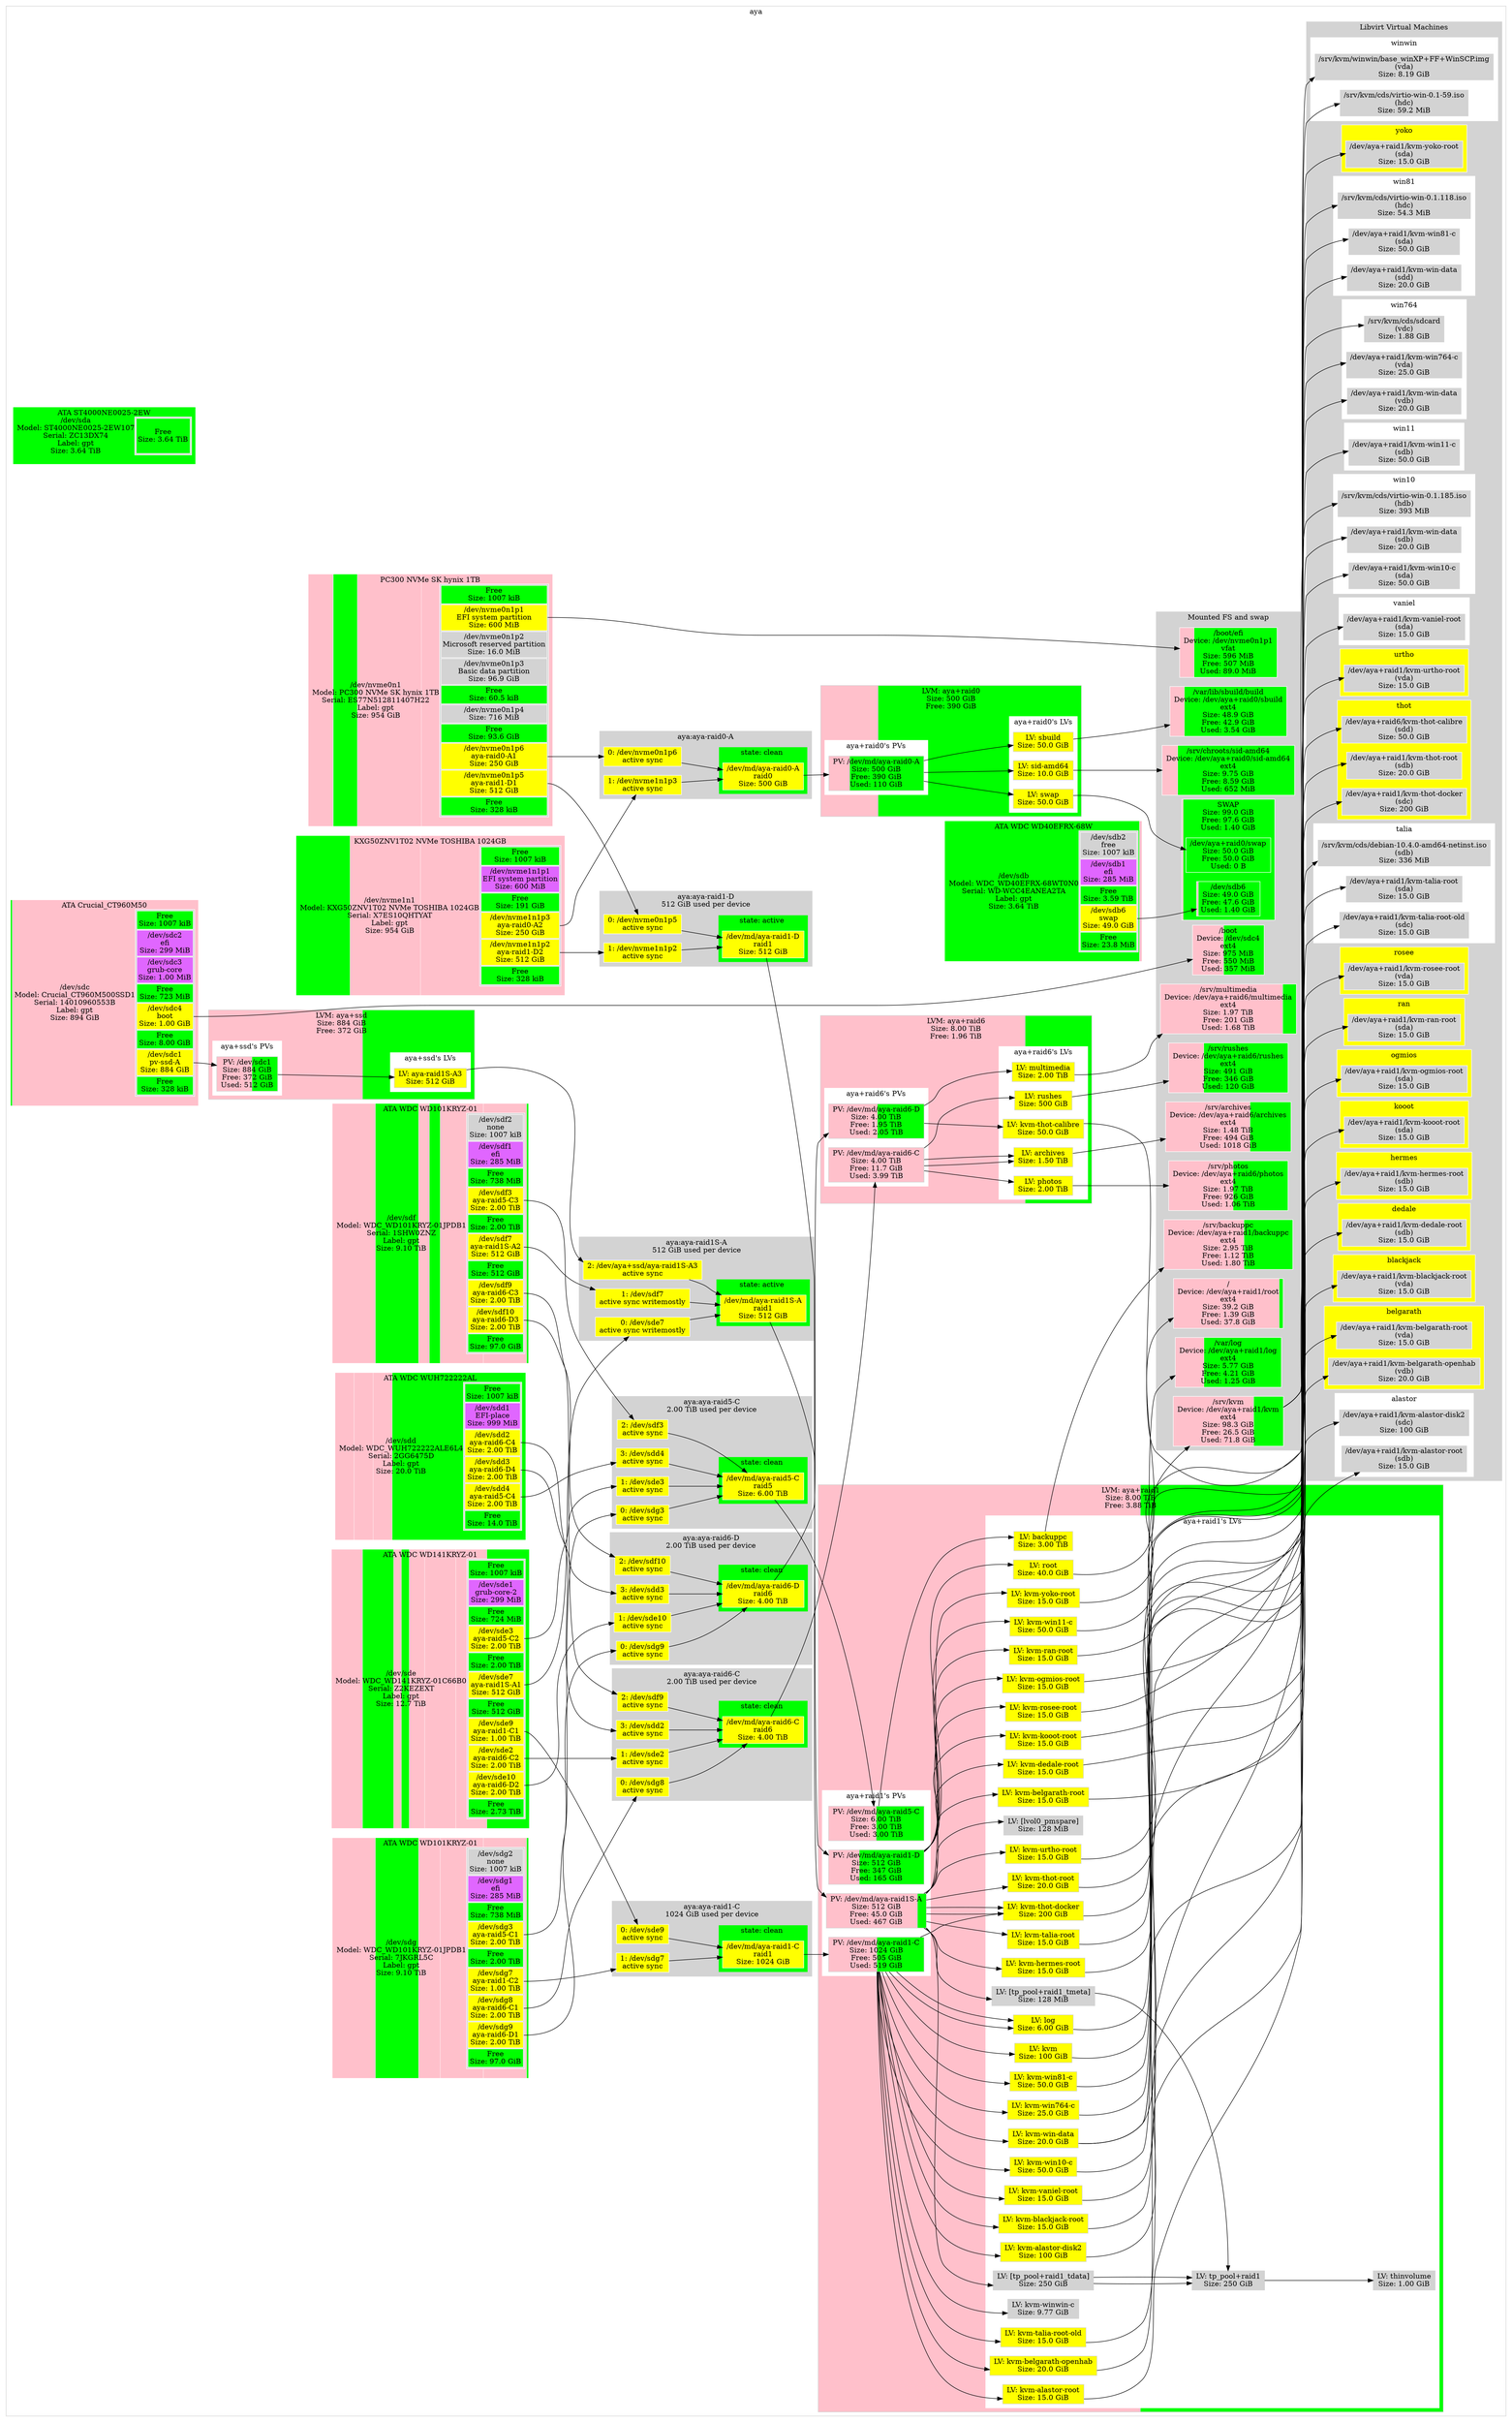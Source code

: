 digraph "aya"{ // HEADER: MACHINE
	rankdir=LR; // HEADER: MACHINE
	subgraph "cluster_machine@aya" {
		style=filled;
		color=lightgrey;
		fillcolor=white;
		node [style=filled,color=white,fillcolor=white,shape=rectangle];
			{ "machine@aya|Partition::GPT@nvme0n1" [
				label=<<TABLE BORDER="0" CELLPADDING="0" CELLSPACING="0">
						<TR> <TD COLSPAN="2">PC300 NVMe SK hynix 1TB</TD> </TR><TR><TD >/dev/nvme0n1<BR/>Model: PC300 NVMe SK hynix 1TB<BR/>Serial: ES77N512811407H22<BR/>Label: gpt<BR/>Size: 954 GiB</TD>    <TD BGCOLOR="lightgrey">
						<TABLE >
							<TR>
								<TD bgcolor="green">
								Free<BR/>Size: 1007 kiB
								</TD>
							</TR>
							<TR>
								<TD PORT="1" BGCOLOR="yellow">
								/dev/nvme0n1p1<BR/>EFI system partition<BR/>Size: 600 MiB
								</TD>
							</TR>
							<TR>
								<TD PORT="2" BGCOLOR="lightgrey">
								/dev/nvme0n1p2<BR/>Microsoft reserved partition<BR/>Size: 16.0 MiB
								</TD>
							</TR>
							<TR>
								<TD PORT="3" BGCOLOR="lightgrey">
								/dev/nvme0n1p3<BR/>Basic data partition<BR/>Size: 96.9 GiB
								</TD>
							</TR>
							<TR>
								<TD bgcolor="green">
								Free<BR/>Size: 60.5 kiB
								</TD>
							</TR>
							<TR>
								<TD PORT="4" BGCOLOR="lightgrey">
								/dev/nvme0n1p4<BR/>Size: 716 MiB
								</TD>
							</TR>
							<TR>
								<TD bgcolor="green">
								Free<BR/>Size: 93.6 GiB
								</TD>
							</TR>
							<TR>
								<TD PORT="6" BGCOLOR="yellow">
								/dev/nvme0n1p6<BR/>aya-raid0-A1<BR/>Size: 250 GiB
								</TD>
							</TR>
							<TR>
								<TD PORT="5" BGCOLOR="yellow">
								/dev/nvme0n1p5<BR/>aya-raid1-D1<BR/>Size: 512 GiB
								</TD>
							</TR>
							<TR>
								<TD bgcolor="green">
								Free<BR/>Size: 328 kiB
								</TD>
							</TR>
						</TABLE>
						</TD> </TR><TR> <TD COLSPAN="2"> </TD> </TR>
					</TABLE>
				>;
				// Style node
				color=white;
				fillcolor=lightgrey;
				shape="rectangle";
				style=striped;
				fillcolor="green;0.000001:pink;0.000614:pink;0.000016:pink;0.101629:green;0.000000:pink;0.000733:green;0.098155:pink;0.262090:pink;0.536761:green;0.000000";
			]; }
			{ "machine@aya|Partition::GPT@nvme1n1" [
				label=<<TABLE BORDER="0" CELLPADDING="0" CELLSPACING="0">
						<TR> <TD COLSPAN="2">KXG50ZNV1T02 NVMe TOSHIBA 1024GB</TD> </TR><TR><TD >/dev/nvme1n1<BR/>Model: KXG50ZNV1T02 NVMe TOSHIBA 1024GB<BR/>Serial: X7ES10QHTYAT<BR/>Label: gpt<BR/>Size: 954 GiB</TD>    <TD BGCOLOR="lightgrey">
						<TABLE >
							<TR>
								<TD bgcolor="green">
								Free<BR/>Size: 1007 kiB
								</TD>
							</TR>
							<TR>
								<TD PORT="1" BGCOLOR="mediumorchid1">
								/dev/nvme1n1p1<BR/>EFI system partition<BR/>Size: 600 MiB
								</TD>
							</TR>
							<TR>
								<TD bgcolor="green">
								Free<BR/>Size: 191 GiB
								</TD>
							</TR>
							<TR>
								<TD PORT="3" BGCOLOR="yellow">
								/dev/nvme1n1p3<BR/>aya-raid0-A2<BR/>Size: 250 GiB
								</TD>
							</TR>
							<TR>
								<TD PORT="2" BGCOLOR="yellow">
								/dev/nvme1n1p2<BR/>aya-raid1-D2<BR/>Size: 512 GiB
								</TD>
							</TR>
							<TR>
								<TD bgcolor="green">
								Free<BR/>Size: 328 kiB
								</TD>
							</TR>
						</TABLE>
						</TD> </TR><TR> <TD COLSPAN="2"> </TD> </TR>
					</TABLE>
				>;
				// Style node
				color=white;
				fillcolor=lightgrey;
				shape="rectangle";
				style=striped;
				fillcolor="green;0.000001:pink;0.000614:green;0.200533:pink;0.262090:pink;0.536761:green;0.000000";
			]; }
			{ "machine@aya|Partition::GPT@sda" [
				label=<<TABLE BORDER="0" CELLPADDING="0" CELLSPACING="0">
						<TR> <TD COLSPAN="2">ATA ST4000NE0025-2EW</TD> </TR><TR><TD >/dev/sda<BR/>Model: ST4000NE0025-2EW107<BR/>Serial: ZC13DX74<BR/>Label: gpt<BR/>Size: 3.64 TiB</TD>    <TD BGCOLOR="lightgrey">
						<TABLE >
							<TR>
								<TD bgcolor="green">
								Free<BR/>Size: 3.64 TiB
								</TD>
							</TR>
						</TABLE>
						</TD> </TR><TR> <TD COLSPAN="2"> </TD> </TR>
					</TABLE>
				>;
				// Style node
				color=white;
				fillcolor=lightgrey;
				shape="rectangle";
				style=striped;
				fillcolor="green;1.000000";
			]; }
			{ "machine@aya|Partition::GPT@sdb" [
				label=<<TABLE BORDER="0" CELLPADDING="0" CELLSPACING="0">
						<TR> <TD COLSPAN="2">ATA WDC WD40EFRX-68W</TD> </TR><TR><TD >/dev/sdb<BR/>Model: WDC_WD40EFRX-68WT0N0<BR/>Serial: WD-WCC4EANEA2TA<BR/>Label: gpt<BR/>Size: 3.64 TiB</TD>    <TD BGCOLOR="lightgrey">
						<TABLE >
							<TR>
								<TD PORT="2" BGCOLOR="lightgrey">
								/dev/sdb2<BR/>free<BR/>Size: 1007 kiB
								</TD>
							</TR>
							<TR>
								<TD PORT="1" BGCOLOR="mediumorchid1">
								/dev/sdb1<BR/>efi<BR/>Size: 285 MiB
								</TD>
							</TR>
							<TR>
								<TD bgcolor="green">
								Free<BR/>Size: 3.59 TiB
								</TD>
							</TR>
							<TR>
								<TD PORT="6" BGCOLOR="yellow">
								/dev/sdb6<BR/>swap<BR/>Size: 49.0 GiB
								</TD>
							</TR>
							<TR>
								<TD bgcolor="green">
								Free<BR/>Size: 23.8 MiB
								</TD>
							</TR>
						</TABLE>
						</TD> </TR><TR> <TD COLSPAN="2"> </TD> </TR>
					</TABLE>
				>;
				// Style node
				color=white;
				fillcolor=lightgrey;
				shape="rectangle";
				style=striped;
				fillcolor="pink;0.000000:pink;0.000075:green;0.986768:pink;0.013151:green;0.000006";
			]; }
			{ "machine@aya|Partition::GPT@sdc" [
				label=<<TABLE BORDER="0" CELLPADDING="0" CELLSPACING="0">
						<TR> <TD COLSPAN="2">ATA Crucial_CT960M50</TD> </TR><TR><TD >/dev/sdc<BR/>Model: Crucial_CT960M500SSD1<BR/>Serial: 14010960553B<BR/>Label: gpt<BR/>Size: 894 GiB</TD>    <TD BGCOLOR="lightgrey">
						<TABLE >
							<TR>
								<TD bgcolor="green">
								Free<BR/>Size: 1007 kiB
								</TD>
							</TR>
							<TR>
								<TD PORT="2" BGCOLOR="mediumorchid1">
								/dev/sdc2<BR/>efi<BR/>Size: 299 MiB
								</TD>
							</TR>
							<TR>
								<TD PORT="3" BGCOLOR="mediumorchid1">
								/dev/sdc3<BR/>grub-core<BR/>Size: 1.00 MiB
								</TD>
							</TR>
							<TR>
								<TD bgcolor="green">
								Free<BR/>Size: 723 MiB
								</TD>
							</TR>
							<TR>
								<TD PORT="4" BGCOLOR="yellow">
								/dev/sdc4<BR/>boot<BR/>Size: 1.00 GiB
								</TD>
							</TR>
							<TR>
								<TD bgcolor="green">
								Free<BR/>Size: 8.00 GiB
								</TD>
							</TR>
							<TR>
								<TD PORT="1" BGCOLOR="yellow">
								/dev/sdc1<BR/>pv-ssd-A<BR/>Size: 884 GiB
								</TD>
							</TR>
							<TR>
								<TD bgcolor="green">
								Free<BR/>Size: 328 kiB
								</TD>
							</TR>
						</TABLE>
						</TD> </TR><TR> <TD COLSPAN="2"> </TD> </TR>
					</TABLE>
				>;
				// Style node
				color=white;
				fillcolor=lightgrey;
				shape="rectangle";
				style=striped;
				fillcolor="green;0.000001:pink;0.000327:pink;0.000001:green;0.000790:pink;0.001118:green;0.008946:pink;0.988817:green;0.000000";
			]; }
			{ "machine@aya|Partition::GPT@sdd" [
				label=<<TABLE BORDER="0" CELLPADDING="0" CELLSPACING="0">
						<TR> <TD COLSPAN="2">ATA WDC WUH722222AL</TD> </TR><TR><TD >/dev/sdd<BR/>Model: WDC_WUH722222ALE6L4<BR/>Serial: 2GG6475D<BR/>Label: gpt<BR/>Size: 20.0 TiB</TD>    <TD BGCOLOR="lightgrey">
						<TABLE >
							<TR>
								<TD bgcolor="green">
								Free<BR/>Size: 1007 kiB
								</TD>
							</TR>
							<TR>
								<TD PORT="1" BGCOLOR="mediumorchid1">
								/dev/sdd1<BR/>EFI-place<BR/>Size: 999 MiB
								</TD>
							</TR>
							<TR>
								<TD PORT="2" BGCOLOR="yellow">
								/dev/sdd2<BR/>aya-raid6-C4<BR/>Size: 2.00 TiB
								</TD>
							</TR>
							<TR>
								<TD PORT="3" BGCOLOR="yellow">
								/dev/sdd3<BR/>aya-raid6-D4<BR/>Size: 2.00 TiB
								</TD>
							</TR>
							<TR>
								<TD PORT="4" BGCOLOR="yellow">
								/dev/sdd4<BR/>aya-raid5-C4<BR/>Size: 2.00 TiB
								</TD>
							</TR>
							<TR>
								<TD bgcolor="green">
								Free<BR/>Size: 14.0 TiB
								</TD>
							</TR>
						</TABLE>
						</TD> </TR><TR> <TD COLSPAN="2"> </TD> </TR>
					</TABLE>
				>;
				// Style node
				color=white;
				fillcolor=lightgrey;
				shape="rectangle";
				style=striped;
				fillcolor="green;0.000000:pink;0.000048:pink;0.099951:pink;0.099951:pink;0.099951:green;0.700099";
			]; }
			{ "machine@aya|Partition::GPT@sde" [
				label=<<TABLE BORDER="0" CELLPADDING="0" CELLSPACING="0">
						<TR> <TD COLSPAN="2">ATA WDC WD141KRYZ-01</TD> </TR><TR><TD >/dev/sde<BR/>Model: WDC_WD141KRYZ-01C66B0<BR/>Serial: Z2KEZEXT<BR/>Label: gpt<BR/>Size: 12.7 TiB</TD>    <TD BGCOLOR="lightgrey">
						<TABLE >
							<TR>
								<TD bgcolor="green">
								Free<BR/>Size: 1007 kiB
								</TD>
							</TR>
							<TR>
								<TD PORT="1" BGCOLOR="mediumorchid1">
								/dev/sde1<BR/>grub-core-2<BR/>Size: 299 MiB
								</TD>
							</TR>
							<TR>
								<TD bgcolor="green">
								Free<BR/>Size: 724 MiB
								</TD>
							</TR>
							<TR>
								<TD PORT="3" BGCOLOR="yellow">
								/dev/sde3<BR/>aya-raid5-C2<BR/>Size: 2.00 TiB
								</TD>
							</TR>
							<TR>
								<TD bgcolor="green">
								Free<BR/>Size: 2.00 TiB
								</TD>
							</TR>
							<TR>
								<TD PORT="7" BGCOLOR="yellow">
								/dev/sde7<BR/>aya-raid1S-A1<BR/>Size: 512 GiB
								</TD>
							</TR>
							<TR>
								<TD bgcolor="green">
								Free<BR/>Size: 512 GiB
								</TD>
							</TR>
							<TR>
								<TD PORT="9" BGCOLOR="yellow">
								/dev/sde9<BR/>aya-raid1-C1<BR/>Size: 1.00 TiB
								</TD>
							</TR>
							<TR>
								<TD PORT="2" BGCOLOR="yellow">
								/dev/sde2<BR/>aya-raid6-C2<BR/>Size: 2.00 TiB
								</TD>
							</TR>
							<TR>
								<TD PORT="10" BGCOLOR="yellow">
								/dev/sde10<BR/>aya-raid6-D2<BR/>Size: 2.00 TiB
								</TD>
							</TR>
							<TR>
								<TD bgcolor="green">
								Free<BR/>Size: 2.73 TiB
								</TD>
							</TR>
						</TABLE>
						</TD> </TR><TR> <TD COLSPAN="2"> </TD> </TR>
					</TABLE>
				>;
				// Style node
				color=white;
				fillcolor=lightgrey;
				shape="rectangle";
				style=striped;
				fillcolor="green;0.000000:pink;0.000022:green;0.000054:pink;0.157067:green;0.157067:pink;0.039267:green;0.039267:pink;0.078534:pink;0.157067:pink;0.157067:green;0.214587";
			]; }
			{ "machine@aya|Partition::GPT@sdf" [
				label=<<TABLE BORDER="0" CELLPADDING="0" CELLSPACING="0">
						<TR> <TD COLSPAN="2">ATA WDC WD101KRYZ-01</TD> </TR><TR><TD >/dev/sdf<BR/>Model: WDC_WD101KRYZ-01JPDB1<BR/>Serial: 1SHW0ZNZ<BR/>Label: gpt<BR/>Size: 9.10 TiB</TD>    <TD BGCOLOR="lightgrey">
						<TABLE >
							<TR>
								<TD PORT="2" BGCOLOR="lightgrey">
								/dev/sdf2<BR/>none<BR/>Size: 1007 kiB
								</TD>
							</TR>
							<TR>
								<TD PORT="1" BGCOLOR="mediumorchid1">
								/dev/sdf1<BR/>efi<BR/>Size: 285 MiB
								</TD>
							</TR>
							<TR>
								<TD bgcolor="green">
								Free<BR/>Size: 738 MiB
								</TD>
							</TR>
							<TR>
								<TD PORT="3" BGCOLOR="yellow">
								/dev/sdf3<BR/>aya-raid5-C3<BR/>Size: 2.00 TiB
								</TD>
							</TR>
							<TR>
								<TD bgcolor="green">
								Free<BR/>Size: 2.00 TiB
								</TD>
							</TR>
							<TR>
								<TD PORT="7" BGCOLOR="yellow">
								/dev/sdf7<BR/>aya-raid1S-A2<BR/>Size: 512 GiB
								</TD>
							</TR>
							<TR>
								<TD bgcolor="green">
								Free<BR/>Size: 512 GiB
								</TD>
							</TR>
							<TR>
								<TD PORT="9" BGCOLOR="yellow">
								/dev/sdf9<BR/>aya-raid6-C3<BR/>Size: 2.00 TiB
								</TD>
							</TR>
							<TR>
								<TD PORT="10" BGCOLOR="yellow">
								/dev/sdf10<BR/>aya-raid6-D3<BR/>Size: 2.00 TiB
								</TD>
							</TR>
							<TR>
								<TD bgcolor="green">
								Free<BR/>Size: 97.0 GiB
								</TD>
							</TR>
						</TABLE>
						</TD> </TR><TR> <TD COLSPAN="2"> </TD> </TR>
					</TABLE>
				>;
				// Style node
				color=white;
				fillcolor=lightgrey;
				shape="rectangle";
				style=striped;
				fillcolor="pink;0.000000:pink;0.000030:green;0.000077:pink;0.219884:green;0.219884:pink;0.054971:green;0.054971:pink;0.219884:pink;0.219884:green;0.010414";
			]; }
			{ "machine@aya|Partition::GPT@sdg" [
				label=<<TABLE BORDER="0" CELLPADDING="0" CELLSPACING="0">
						<TR> <TD COLSPAN="2">ATA WDC WD101KRYZ-01</TD> </TR><TR><TD >/dev/sdg<BR/>Model: WDC_WD101KRYZ-01JPDB1<BR/>Serial: 7JKGRL5C<BR/>Label: gpt<BR/>Size: 9.10 TiB</TD>    <TD BGCOLOR="lightgrey">
						<TABLE >
							<TR>
								<TD PORT="2" BGCOLOR="lightgrey">
								/dev/sdg2<BR/>none<BR/>Size: 1007 kiB
								</TD>
							</TR>
							<TR>
								<TD PORT="1" BGCOLOR="mediumorchid1">
								/dev/sdg1<BR/>efi<BR/>Size: 285 MiB
								</TD>
							</TR>
							<TR>
								<TD bgcolor="green">
								Free<BR/>Size: 738 MiB
								</TD>
							</TR>
							<TR>
								<TD PORT="3" BGCOLOR="yellow">
								/dev/sdg3<BR/>aya-raid5-C1<BR/>Size: 2.00 TiB
								</TD>
							</TR>
							<TR>
								<TD bgcolor="green">
								Free<BR/>Size: 2.00 TiB
								</TD>
							</TR>
							<TR>
								<TD PORT="7" BGCOLOR="yellow">
								/dev/sdg7<BR/>aya-raid1-C2<BR/>Size: 1.00 TiB
								</TD>
							</TR>
							<TR>
								<TD PORT="8" BGCOLOR="yellow">
								/dev/sdg8<BR/>aya-raid6-C1<BR/>Size: 2.00 TiB
								</TD>
							</TR>
							<TR>
								<TD PORT="9" BGCOLOR="yellow">
								/dev/sdg9<BR/>aya-raid6-D1<BR/>Size: 2.00 TiB
								</TD>
							</TR>
							<TR>
								<TD bgcolor="green">
								Free<BR/>Size: 97.0 GiB
								</TD>
							</TR>
						</TABLE>
						</TD> </TR><TR> <TD COLSPAN="2"> </TD> </TR>
					</TABLE>
				>;
				// Style node
				color=white;
				fillcolor=lightgrey;
				shape="rectangle";
				style=striped;
				fillcolor="pink;0.000000:pink;0.000030:green;0.000077:pink;0.219884:green;0.219884:pink;0.109942:pink;0.219884:pink;0.219884:green;0.010414";
			]; }
			subgraph "cluster_machine@aya|LVM::VG@aya+raid0" {
				style=filled;
				color=lightgrey;
				fillcolor=lightgrey;
				node [style=filled,color=lightgrey,fillcolor=lightgrey,shape=rectangle];
				subgraph "cluster_machine@aya|LVM::VG@aya+raid0|::PVs" {
					color=white;
					fillcolor=white;
					{ "machine@aya|LVM::VG@aya+raid0|::PVs|::PV@md127" [
						label="PV: /dev/md/aya-raid0-A\nSize: 500 GiB\nFree: 390 GiB\nUsed: 110 GiB";
						style=striped;fillcolor="pink;0.220112.2:green"
					]; }
					label="aya+raid0's PVs";
				}
				subgraph "cluster_machine@aya|LVM::VG@aya+raid0|::LVs" {
					color=white;
					fillcolor=white;
					{ "machine@aya|LVM::VG@aya+raid0|::LVs|::LV@sbuild" [
						label="LV: sbuild\nSize: 50.0 GiB";
						fillcolor="yellow"
					]; }
					{ "machine@aya|LVM::VG@aya+raid0|::LVs|::LV@sid-amd64" [
						label="LV: sid-amd64\nSize: 10.0 GiB";
						fillcolor="yellow"
					]; }
					{ "machine@aya|LVM::VG@aya+raid0|::LVs|::LV@swap" [
						label="LV: swap\nSize: 50.0 GiB";
						fillcolor="yellow"
					]; }
					label="aya+raid0's LVs";
				}
				label="LVM: aya+raid0\nSize: 500 GiB\nFree: 390 GiB";
				style=striped;fillcolor="pink;0.220112.2:green"
			}
			subgraph "cluster_machine@aya|LVM::VG@aya+raid1" {
				style=filled;
				color=lightgrey;
				fillcolor=lightgrey;
				node [style=filled,color=lightgrey,fillcolor=lightgrey,shape=rectangle];
				subgraph "cluster_machine@aya|LVM::VG@aya+raid1|::PVs" {
					color=white;
					fillcolor=white;
					{ "machine@aya|LVM::VG@aya+raid1|::PVs|::PV@md121" [
						label="PV: /dev/md/aya-raid1-C\nSize: 1024 GiB\nFree: 505 GiB\nUsed: 519 GiB";
						style=striped;fillcolor="pink;0.507041.2:green"
					]; }
					{ "machine@aya|LVM::VG@aya+raid1|::PVs|::PV@md124" [
						label="PV: /dev/md/aya-raid5-C\nSize: 6.00 TiB\nFree: 3.00 TiB\nUsed: 3.00 TiB";
						style=striped;fillcolor="pink;0.500031.2:green"
					]; }
					{ "machine@aya|LVM::VG@aya+raid1|::PVs|::PV@md125" [
						label="PV: /dev/md/aya-raid1S-A\nSize: 512 GiB\nFree: 45.0 GiB\nUsed: 467 GiB";
						style=striped;fillcolor="pink;0.912087.2:green"
					]; }
					{ "machine@aya|LVM::VG@aya+raid1|::PVs|::PV@md126" [
						label="PV: /dev/md/aya-raid1-D\nSize: 512 GiB\nFree: 347 GiB\nUsed: 165 GiB";
						style=striped;fillcolor="pink;0.322347.2:green"
					]; }
					label="aya+raid1's PVs";
				}
				subgraph "cluster_machine@aya|LVM::VG@aya+raid1|::LVs" {
					color=white;
					fillcolor=white;
					{ "machine@aya|LVM::VG@aya+raid1|::LVs|::LV@[lvol0_pmspare]" [
						label="LV: [lvol0_pmspare]\nSize: 128 MiB";
						fillcolor="lightgrey"
					]; }
					{ "machine@aya|LVM::VG@aya+raid1|::LVs|::LV@[tp_pool+raid1_tdata]" [
						label="LV: [tp_pool+raid1_tdata]\nSize: 250 GiB";
						fillcolor="lightgrey"
					]; }
					{ "machine@aya|LVM::VG@aya+raid1|::LVs|::LV@[tp_pool+raid1_tmeta]" [
						label="LV: [tp_pool+raid1_tmeta]\nSize: 128 MiB";
						fillcolor="lightgrey"
					]; }
					{ "machine@aya|LVM::VG@aya+raid1|::LVs|::LV@backuppc" [
						label="LV: backuppc\nSize: 3.00 TiB";
						fillcolor="yellow"
					]; }
					{ "machine@aya|LVM::VG@aya+raid1|::LVs|::LV@kvm" [
						label="LV: kvm\nSize: 100 GiB";
						fillcolor="yellow"
					]; }
					{ "machine@aya|LVM::VG@aya+raid1|::LVs|::LV@kvm-alastor-disk2" [
						label="LV: kvm-alastor-disk2\nSize: 100 GiB";
						fillcolor="yellow"
					]; }
					{ "machine@aya|LVM::VG@aya+raid1|::LVs|::LV@kvm-alastor-root" [
						label="LV: kvm-alastor-root\nSize: 15.0 GiB";
						fillcolor="yellow"
					]; }
					{ "machine@aya|LVM::VG@aya+raid1|::LVs|::LV@kvm-belgarath-openhab" [
						label="LV: kvm-belgarath-openhab\nSize: 20.0 GiB";
						fillcolor="yellow"
					]; }
					{ "machine@aya|LVM::VG@aya+raid1|::LVs|::LV@kvm-belgarath-root" [
						label="LV: kvm-belgarath-root\nSize: 15.0 GiB";
						fillcolor="yellow"
					]; }
					{ "machine@aya|LVM::VG@aya+raid1|::LVs|::LV@kvm-blackjack-root" [
						label="LV: kvm-blackjack-root\nSize: 15.0 GiB";
						fillcolor="yellow"
					]; }
					{ "machine@aya|LVM::VG@aya+raid1|::LVs|::LV@kvm-dedale-root" [
						label="LV: kvm-dedale-root\nSize: 15.0 GiB";
						fillcolor="yellow"
					]; }
					{ "machine@aya|LVM::VG@aya+raid1|::LVs|::LV@kvm-hermes-root" [
						label="LV: kvm-hermes-root\nSize: 15.0 GiB";
						fillcolor="yellow"
					]; }
					{ "machine@aya|LVM::VG@aya+raid1|::LVs|::LV@kvm-kooot-root" [
						label="LV: kvm-kooot-root\nSize: 15.0 GiB";
						fillcolor="yellow"
					]; }
					{ "machine@aya|LVM::VG@aya+raid1|::LVs|::LV@kvm-ogmios-root" [
						label="LV: kvm-ogmios-root\nSize: 15.0 GiB";
						fillcolor="yellow"
					]; }
					{ "machine@aya|LVM::VG@aya+raid1|::LVs|::LV@kvm-ran-root" [
						label="LV: kvm-ran-root\nSize: 15.0 GiB";
						fillcolor="yellow"
					]; }
					{ "machine@aya|LVM::VG@aya+raid1|::LVs|::LV@kvm-rosee-root" [
						label="LV: kvm-rosee-root\nSize: 15.0 GiB";
						fillcolor="yellow"
					]; }
					{ "machine@aya|LVM::VG@aya+raid1|::LVs|::LV@kvm-talia-root" [
						label="LV: kvm-talia-root\nSize: 15.0 GiB";
						fillcolor="yellow"
					]; }
					{ "machine@aya|LVM::VG@aya+raid1|::LVs|::LV@kvm-talia-root-old" [
						label="LV: kvm-talia-root-old\nSize: 15.0 GiB";
						fillcolor="yellow"
					]; }
					{ "machine@aya|LVM::VG@aya+raid1|::LVs|::LV@kvm-thot-docker" [
						label="LV: kvm-thot-docker\nSize: 200 GiB";
						fillcolor="yellow"
					]; }
					{ "machine@aya|LVM::VG@aya+raid1|::LVs|::LV@kvm-thot-root" [
						label="LV: kvm-thot-root\nSize: 20.0 GiB";
						fillcolor="yellow"
					]; }
					{ "machine@aya|LVM::VG@aya+raid1|::LVs|::LV@kvm-urtho-root" [
						label="LV: kvm-urtho-root\nSize: 15.0 GiB";
						fillcolor="yellow"
					]; }
					{ "machine@aya|LVM::VG@aya+raid1|::LVs|::LV@kvm-vaniel-root" [
						label="LV: kvm-vaniel-root\nSize: 15.0 GiB";
						fillcolor="yellow"
					]; }
					{ "machine@aya|LVM::VG@aya+raid1|::LVs|::LV@kvm-win-data" [
						label="LV: kvm-win-data\nSize: 20.0 GiB";
						fillcolor="yellow"
					]; }
					{ "machine@aya|LVM::VG@aya+raid1|::LVs|::LV@kvm-win10-c" [
						label="LV: kvm-win10-c\nSize: 50.0 GiB";
						fillcolor="yellow"
					]; }
					{ "machine@aya|LVM::VG@aya+raid1|::LVs|::LV@kvm-win11-c" [
						label="LV: kvm-win11-c\nSize: 50.0 GiB";
						fillcolor="yellow"
					]; }
					{ "machine@aya|LVM::VG@aya+raid1|::LVs|::LV@kvm-win764-c" [
						label="LV: kvm-win764-c\nSize: 25.0 GiB";
						fillcolor="yellow"
					]; }
					{ "machine@aya|LVM::VG@aya+raid1|::LVs|::LV@kvm-win81-c" [
						label="LV: kvm-win81-c\nSize: 50.0 GiB";
						fillcolor="yellow"
					]; }
					{ "machine@aya|LVM::VG@aya+raid1|::LVs|::LV@kvm-winwin-c" [
						label="LV: kvm-winwin-c\nSize: 9.77 GiB";
						fillcolor="lightgrey"
					]; }
					{ "machine@aya|LVM::VG@aya+raid1|::LVs|::LV@kvm-yoko-root" [
						label="LV: kvm-yoko-root\nSize: 15.0 GiB";
						fillcolor="yellow"
					]; }
					{ "machine@aya|LVM::VG@aya+raid1|::LVs|::LV@log" [
						label="LV: log\nSize: 6.00 GiB";
						fillcolor="yellow"
					]; }
					{ "machine@aya|LVM::VG@aya+raid1|::LVs|::LV@root" [
						label="LV: root\nSize: 40.0 GiB";
						fillcolor="yellow"
					]; }
					{ "machine@aya|LVM::VG@aya+raid1|::LVs|::LV@thinvolume" [
						label="LV: thinvolume\nSize: 1.00 GiB";
						fillcolor="lightgrey"
					]; }
					{ "machine@aya|LVM::VG@aya+raid1|::LVs|::LV@tp_pool+raid1" [
						label="LV: tp_pool+raid1\nSize: 250 GiB";
						fillcolor="lightgrey"
					]; }
					label="aya+raid1's LVs";
				}
				label="LVM: aya+raid1\nSize: 8.00 TiB\nFree: 3.88 TiB";
				style=striped;fillcolor="pink;0.515553.2:green"
			}
			subgraph "cluster_machine@aya|LVM::VG@aya+raid6" {
				style=filled;
				color=lightgrey;
				fillcolor=lightgrey;
				node [style=filled,color=lightgrey,fillcolor=lightgrey,shape=rectangle];
				subgraph "cluster_machine@aya|LVM::VG@aya+raid6|::PVs" {
					color=white;
					fillcolor=white;
					{ "machine@aya|LVM::VG@aya+raid6|::PVs|::PV@md122" [
						label="PV: /dev/md/aya-raid6-C\nSize: 4.00 TiB\nFree: 11.7 GiB\nUsed: 3.99 TiB";
						style=striped;fillcolor="pink;0.997132.2:green"
					]; }
					{ "machine@aya|LVM::VG@aya+raid6|::PVs|::PV@md123" [
						label="PV: /dev/md/aya-raid6-D\nSize: 4.00 TiB\nFree: 1.95 TiB\nUsed: 2.05 TiB";
						style=striped;fillcolor="pink;0.512239.2:green"
					]; }
					label="aya+raid6's PVs";
				}
				subgraph "cluster_machine@aya|LVM::VG@aya+raid6|::LVs" {
					color=white;
					fillcolor=white;
					{ "machine@aya|LVM::VG@aya+raid6|::LVs|::LV@archives" [
						label="LV: archives\nSize: 1.50 TiB";
						fillcolor="yellow"
					]; }
					{ "machine@aya|LVM::VG@aya+raid6|::LVs|::LV@kvm-thot-calibre" [
						label="LV: kvm-thot-calibre\nSize: 50.0 GiB";
						fillcolor="yellow"
					]; }
					{ "machine@aya|LVM::VG@aya+raid6|::LVs|::LV@multimedia" [
						label="LV: multimedia\nSize: 2.00 TiB";
						fillcolor="yellow"
					]; }
					{ "machine@aya|LVM::VG@aya+raid6|::LVs|::LV@photos" [
						label="LV: photos\nSize: 2.00 TiB";
						fillcolor="yellow"
					]; }
					{ "machine@aya|LVM::VG@aya+raid6|::LVs|::LV@rushes" [
						label="LV: rushes\nSize: 500 GiB";
						fillcolor="yellow"
					]; }
					label="aya+raid6's LVs";
				}
				label="LVM: aya+raid6\nSize: 8.00 TiB\nFree: 1.96 TiB";
				style=striped;fillcolor="pink;0.754685.2:green"
			}
			subgraph "cluster_machine@aya|LVM::VG@aya+ssd" {
				style=filled;
				color=lightgrey;
				fillcolor=lightgrey;
				node [style=filled,color=lightgrey,fillcolor=lightgrey,shape=rectangle];
				subgraph "cluster_machine@aya|LVM::VG@aya+ssd|::PVs" {
					color=white;
					fillcolor=white;
					{ "machine@aya|LVM::VG@aya+ssd|::PVs|::PV@sdc1" [
						label="PV: /dev/sdc1\nSize: 884 GiB\nFree: 372 GiB\nUsed: 512 GiB";
						style=striped;fillcolor="pink;0.579022.2:green"
					]; }
					label="aya+ssd's PVs";
				}
				subgraph "cluster_machine@aya|LVM::VG@aya+ssd|::LVs" {
					color=white;
					fillcolor=white;
					{ "machine@aya|LVM::VG@aya+ssd|::LVs|::LV@aya-raid1S-A3" [
						label="LV: aya-raid1S-A3\nSize: 512 GiB";
						fillcolor="yellow"
					]; }
					label="aya+ssd's LVs";
				}
				label="LVM: aya+ssd\nSize: 884 GiB\nFree: 372 GiB";
				style=striped;fillcolor="pink;0.579022.2:green"
			}
			subgraph "cluster_machine@aya|RAID::MD@md121" {
				style=filled;
				color=lightgrey;
				fillcolor=lightgrey;
				node [style=filled,color=white,fillcolor=lightgrey,shape=rectangle];
				subgraph "cluster_machine@aya|RAID::MD@md121|::State" {
					{ "machine@aya|RAID::MD@md121|::State|::RaidDevice@md121" [
						label="/dev/md/aya-raid1-C\nraid1\nSize: 1024 GiB";
						fillcolor="yellow"
					]; }
					label="state: clean ";
					shape=oval
					fillcolor=green
				}
				{ "machine@aya|RAID::MD@md121|::Device@sde9" [
					label="0: /dev/sde9\nactive sync";
					fillcolor=yellow
				]; }
				{ "machine@aya|RAID::MD@md121|::Device@sdg7" [
					label="1: /dev/sdg7\nactive sync";
					fillcolor=yellow
				]; }
				label="aya:aya-raid1-C\n1024 GiB used per device";
			}
			subgraph "cluster_machine@aya|RAID::MD@md122" {
				style=filled;
				color=lightgrey;
				fillcolor=lightgrey;
				node [style=filled,color=white,fillcolor=lightgrey,shape=rectangle];
				subgraph "cluster_machine@aya|RAID::MD@md122|::State" {
					{ "machine@aya|RAID::MD@md122|::State|::RaidDevice@md122" [
						label="/dev/md/aya-raid6-C\nraid6\nSize: 4.00 TiB";
						fillcolor="yellow"
					]; }
					label="state: clean ";
					shape=oval
					fillcolor=green
				}
				{ "machine@aya|RAID::MD@md122|::Device@sdd2" [
					label="3: /dev/sdd2\nactive sync";
					fillcolor=yellow
				]; }
				{ "machine@aya|RAID::MD@md122|::Device@sde2" [
					label="1: /dev/sde2\nactive sync";
					fillcolor=yellow
				]; }
				{ "machine@aya|RAID::MD@md122|::Device@sdf9" [
					label="2: /dev/sdf9\nactive sync";
					fillcolor=yellow
				]; }
				{ "machine@aya|RAID::MD@md122|::Device@sdg8" [
					label="0: /dev/sdg8\nactive sync";
					fillcolor=yellow
				]; }
				label="aya:aya-raid6-C\n2.00 TiB used per device";
			}
			subgraph "cluster_machine@aya|RAID::MD@md123" {
				style=filled;
				color=lightgrey;
				fillcolor=lightgrey;
				node [style=filled,color=white,fillcolor=lightgrey,shape=rectangle];
				subgraph "cluster_machine@aya|RAID::MD@md123|::State" {
					{ "machine@aya|RAID::MD@md123|::State|::RaidDevice@md123" [
						label="/dev/md/aya-raid6-D\nraid6\nSize: 4.00 TiB";
						fillcolor="yellow"
					]; }
					label="state: clean ";
					shape=oval
					fillcolor=green
				}
				{ "machine@aya|RAID::MD@md123|::Device@sdd3" [
					label="3: /dev/sdd3\nactive sync";
					fillcolor=yellow
				]; }
				{ "machine@aya|RAID::MD@md123|::Device@sde10" [
					label="1: /dev/sde10\nactive sync";
					fillcolor=yellow
				]; }
				{ "machine@aya|RAID::MD@md123|::Device@sdf10" [
					label="2: /dev/sdf10\nactive sync";
					fillcolor=yellow
				]; }
				{ "machine@aya|RAID::MD@md123|::Device@sdg9" [
					label="0: /dev/sdg9\nactive sync";
					fillcolor=yellow
				]; }
				label="aya:aya-raid6-D\n2.00 TiB used per device";
			}
			subgraph "cluster_machine@aya|RAID::MD@md124" {
				style=filled;
				color=lightgrey;
				fillcolor=lightgrey;
				node [style=filled,color=white,fillcolor=lightgrey,shape=rectangle];
				subgraph "cluster_machine@aya|RAID::MD@md124|::State" {
					{ "machine@aya|RAID::MD@md124|::State|::RaidDevice@md124" [
						label="/dev/md/aya-raid5-C\nraid5\nSize: 6.00 TiB";
						fillcolor="yellow"
					]; }
					label="state: clean ";
					shape=oval
					fillcolor=green
				}
				{ "machine@aya|RAID::MD@md124|::Device@sdd4" [
					label="3: /dev/sdd4\nactive sync";
					fillcolor=yellow
				]; }
				{ "machine@aya|RAID::MD@md124|::Device@sde3" [
					label="1: /dev/sde3\nactive sync";
					fillcolor=yellow
				]; }
				{ "machine@aya|RAID::MD@md124|::Device@sdf3" [
					label="2: /dev/sdf3\nactive sync";
					fillcolor=yellow
				]; }
				{ "machine@aya|RAID::MD@md124|::Device@sdg3" [
					label="0: /dev/sdg3\nactive sync";
					fillcolor=yellow
				]; }
				label="aya:aya-raid5-C\n2.00 TiB used per device";
			}
			subgraph "cluster_machine@aya|RAID::MD@md125" {
				style=filled;
				color=lightgrey;
				fillcolor=lightgrey;
				node [style=filled,color=white,fillcolor=lightgrey,shape=rectangle];
				subgraph "cluster_machine@aya|RAID::MD@md125|::State" {
					{ "machine@aya|RAID::MD@md125|::State|::RaidDevice@md125" [
						label="/dev/md/aya-raid1S-A\nraid1\nSize: 512 GiB";
						fillcolor="yellow"
					]; }
					label="state: active ";
					shape=oval
					fillcolor=green
				}
				{ "machine@aya|RAID::MD@md125|::Device@dm-3" [
					label="2: /dev/aya+ssd/aya-raid1S-A3\nactive sync";
					fillcolor=yellow
				]; }
				{ "machine@aya|RAID::MD@md125|::Device@sde7" [
					label="0: /dev/sde7\nactive sync writemostly";
					fillcolor=yellow
				]; }
				{ "machine@aya|RAID::MD@md125|::Device@sdf7" [
					label="1: /dev/sdf7\nactive sync writemostly";
					fillcolor=yellow
				]; }
				label="aya:aya-raid1S-A\n512 GiB used per device";
			}
			subgraph "cluster_machine@aya|RAID::MD@md126" {
				style=filled;
				color=lightgrey;
				fillcolor=lightgrey;
				node [style=filled,color=white,fillcolor=lightgrey,shape=rectangle];
				subgraph "cluster_machine@aya|RAID::MD@md126|::State" {
					{ "machine@aya|RAID::MD@md126|::State|::RaidDevice@md126" [
						label="/dev/md/aya-raid1-D\nraid1\nSize: 512 GiB";
						fillcolor="yellow"
					]; }
					label="state: active ";
					shape=oval
					fillcolor=green
				}
				{ "machine@aya|RAID::MD@md126|::Device@nvme0n1p5" [
					label="0: /dev/nvme0n1p5\nactive sync";
					fillcolor=yellow
				]; }
				{ "machine@aya|RAID::MD@md126|::Device@nvme1n1p2" [
					label="1: /dev/nvme1n1p2\nactive sync";
					fillcolor=yellow
				]; }
				label="aya:aya-raid1-D\n512 GiB used per device";
			}
			subgraph "cluster_machine@aya|RAID::MD@md127" {
				style=filled;
				color=lightgrey;
				fillcolor=lightgrey;
				node [style=filled,color=white,fillcolor=lightgrey,shape=rectangle];
				subgraph "cluster_machine@aya|RAID::MD@md127|::State" {
					{ "machine@aya|RAID::MD@md127|::State|::RaidDevice@md127" [
						label="/dev/md/aya-raid0-A\nraid0\nSize: 500 GiB";
						fillcolor="yellow"
					]; }
					label="state: clean ";
					shape=oval
					fillcolor=green
				}
				{ "machine@aya|RAID::MD@md127|::Device@nvme0n1p6" [
					label="0: /dev/nvme0n1p6\nactive sync";
					fillcolor=yellow
				]; }
				{ "machine@aya|RAID::MD@md127|::Device@nvme1n1p3" [
					label="1: /dev/nvme1n1p3\nactive sync";
					fillcolor=yellow
				]; }
				label="aya:aya-raid0-A";
			}
			subgraph "cluster_machine@aya|FS" {
				style=filled;
				color=lightgrey;
				fillcolor=lightgrey;
				node [style=filled,color=white,fillcolor=lightgrey,shape=rectangle];
				{ "machine@aya|FS|::FS@/var/lib/sbuild/build" [
					label="/var/lib/sbuild/build\nDevice: /dev/aya+raid0/sbuild\next4\nSize: 48.9 GiB\nFree: 42.9 GiB\nUsed: 3.54 GiB";
					style=striped;fillcolor="pink;0.123892.2:green"
				]; }
				{ "machine@aya|FS|::FS@/srv/chroots/sid-amd64" [
					label="/srv/chroots/sid-amd64\nDevice: /dev/aya+raid0/sid-amd64\next4\nSize: 9.75 GiB\nFree: 8.59 GiB\nUsed: 652 MiB";
					style=striped;fillcolor="pink;0.118278.2:green"
				]; }
				{ "machine@aya|FS|::FS@/srv/backuppc" [
					label="/srv/backuppc\nDevice: /dev/aya+raid1/backuppc\next4\nSize: 2.95 TiB\nFree: 1.12 TiB\nUsed: 1.80 TiB";
					style=striped;fillcolor="pink;0.621642.2:green"
				]; }
				{ "machine@aya|FS|::FS@/srv/kvm" [
					label="/srv/kvm\nDevice: /dev/aya+raid1/kvm\next4\nSize: 98.3 GiB\nFree: 26.5 GiB\nUsed: 71.8 GiB";
					style=striped;fillcolor="pink;0.730595.2:green"
				]; }
				{ "machine@aya|FS|::FS@/var/log" [
					label="/var/log\nDevice: /dev/aya+raid1/log\next4\nSize: 5.77 GiB\nFree: 4.21 GiB\nUsed: 1.25 GiB";
					style=striped;fillcolor="pink;0.270592.2:green"
				]; }
				{ "machine@aya|FS|::FS@/" [
					label="/\nDevice: /dev/aya+raid1/root\next4\nSize: 39.2 GiB\nFree: 1.39 GiB\nUsed: 37.8 GiB";
					style=striped;fillcolor="pink;0.964530.2:green"
				]; }
				{ "machine@aya|FS|::FS@/srv/archives" [
					label="/srv/archives\nDevice: /dev/aya+raid6/archives\next4\nSize: 1.48 TiB\nFree: 494 GiB\nUsed: 1018 GiB";
					style=striped;fillcolor="pink;0.673536.2:green"
				]; }
				{ "machine@aya|FS|::FS@/srv/multimedia" [
					label="/srv/multimedia\nDevice: /dev/aya+raid6/multimedia\next4\nSize: 1.97 TiB\nFree: 201 GiB\nUsed: 1.68 TiB";
					style=striped;fillcolor="pink;0.900141.2:green"
				]; }
				{ "machine@aya|FS|::FS@/srv/photos" [
					label="/srv/photos\nDevice: /dev/aya+raid6/photos\next4\nSize: 1.97 TiB\nFree: 926 GiB\nUsed: 1.06 TiB";
					style=striped;fillcolor="pink;0.540744.2:green"
				]; }
				{ "machine@aya|FS|::FS@/srv/rushes" [
					label="/srv/rushes\nDevice: /dev/aya+raid6/rushes\next4\nSize: 491 GiB\nFree: 346 GiB\nUsed: 120 GiB";
					style=striped;fillcolor="pink;0.294515.2:green"
				]; }
				{ "machine@aya|FS|::FS@/boot/efi" [
					label="/boot/efi\nDevice: /dev/nvme0n1p1\nvfat\nSize: 596 MiB\nFree: 507 MiB\nUsed: 89.0 MiB";
					style=striped;fillcolor="pink;0.149342.2:green"
				]; }
				{ "machine@aya|FS|::FS@/boot" [
					label="/boot\nDevice: /dev/sdc4\next4\nSize: 975 MiB\nFree: 550 MiB\nUsed: 357 MiB";
					style=striped;fillcolor="pink;0.435288.2:green"
				]; }
				subgraph "cluster_machine@aya|FS|::AllSWAP@@FS@SWAP" {
					style=filled;
					color=white
					fillcolor=lightgrey;
					node [style=filled,color=white,fillcolor=lightgrey,shape=rectangle];
					{ "machine@aya|FS|::AllSWAP@@FS@SWAP|FS::SWAP::Partition@dm-2" [
						label="/dev/aya+raid0/swap\nSize: 50.0 GiB\nFree: 50.0 GiB\nUsed: 0 B";
						style=striped;fillcolor="green"
					]; }
					{ "machine@aya|FS|::AllSWAP@@FS@SWAP|FS::SWAP::Partition@sdb6" [
						label="/dev/sdb6\nSize: 49.0 GiB\nFree: 47.6 GiB\nUsed: 1.40 GiB";
						style=striped;fillcolor="pink;0.028541.2:green"
					]; }
					label="SWAP\nSize: 99.0 GiB\nFree: 97.6 GiB\nUsed: 1.40 GiB";
					style=striped;fillcolor="pink;0.014126.2:green"
				}
				label="Mounted FS and swap";
			}
			subgraph "cluster_machine@aya|Libvirt" {
				style=filled;
				color=lightgrey;
				fillcolor=lightgrey;
				node [style=filled,color=white,fillcolor=lightgrey,shape=rectangle];
				subgraph "cluster_machine@aya|Libvirt|::VM@yoko" {
					color=white;
					fillcolor=white;
					{ "machine@aya|Libvirt|::VM@yoko|::Block@sda" [
						label="/dev/aya+raid1/kvm-yoko-root\n(sda)\nSize: 15.0 GiB";
					]; }
					label="yoko";
					fillcolor=yellow
				}
				subgraph "cluster_machine@aya|Libvirt|::VM@winwin" {
					color=white;
					fillcolor=white;
					{ "machine@aya|Libvirt|::VM@winwin|::Block@hdc" [
						label="/srv/kvm/cds/virtio-win-0.1-59.iso\n(hdc)\nSize: 59.2 MiB";
					]; }
					{ "machine@aya|Libvirt|::VM@winwin|::Block@vda" [
						label="/srv/kvm/winwin/base_winXP+FF+WinSCP.img\n(vda)\nSize: 8.19 GiB";
					]; }
					label="winwin";
				}
				subgraph "cluster_machine@aya|Libvirt|::VM@win81" {
					color=white;
					fillcolor=white;
					{ "machine@aya|Libvirt|::VM@win81|::Block@sdd" [
						label="/dev/aya+raid1/kvm-win-data\n(sdd)\nSize: 20.0 GiB";
					]; }
					{ "machine@aya|Libvirt|::VM@win81|::Block@sda" [
						label="/dev/aya+raid1/kvm-win81-c\n(sda)\nSize: 50.0 GiB";
					]; }
					{ "machine@aya|Libvirt|::VM@win81|::Block@hdc" [
						label="/srv/kvm/cds/virtio-win-0.1.118.iso\n(hdc)\nSize: 54.3 MiB";
					]; }
					label="win81";
				}
				subgraph "cluster_machine@aya|Libvirt|::VM@win764" {
					color=white;
					fillcolor=white;
					{ "machine@aya|Libvirt|::VM@win764|::Block@vdb" [
						label="/dev/aya+raid1/kvm-win-data\n(vdb)\nSize: 20.0 GiB";
					]; }
					{ "machine@aya|Libvirt|::VM@win764|::Block@vda" [
						label="/dev/aya+raid1/kvm-win764-c\n(vda)\nSize: 25.0 GiB";
					]; }
					{ "machine@aya|Libvirt|::VM@win764|::Block@vdc" [
						label="/srv/kvm/cds/sdcard\n(vdc)\nSize: 1.88 GiB";
					]; }
					label="win764";
				}
				subgraph "cluster_machine@aya|Libvirt|::VM@win11" {
					color=white;
					fillcolor=white;
					{ "machine@aya|Libvirt|::VM@win11|::Block@sdb" [
						label="/dev/aya+raid1/kvm-win11-c\n(sdb)\nSize: 50.0 GiB";
					]; }
					label="win11";
				}
				subgraph "cluster_machine@aya|Libvirt|::VM@win10" {
					color=white;
					fillcolor=white;
					{ "machine@aya|Libvirt|::VM@win10|::Block@sdb" [
						label="/dev/aya+raid1/kvm-win-data\n(sdb)\nSize: 20.0 GiB";
					]; }
					{ "machine@aya|Libvirt|::VM@win10|::Block@sda" [
						label="/dev/aya+raid1/kvm-win10-c\n(sda)\nSize: 50.0 GiB";
					]; }
					{ "machine@aya|Libvirt|::VM@win10|::Block@hdb" [
						label="/srv/kvm/cds/virtio-win-0.1.185.iso\n(hdb)\nSize: 393 MiB";
					]; }
					label="win10";
				}
				subgraph "cluster_machine@aya|Libvirt|::VM@vaniel-piix" {
					color=white;
					fillcolor=white;
					label="vaniel-piix";
				}
				subgraph "cluster_machine@aya|Libvirt|::VM@vaniel" {
					color=white;
					fillcolor=white;
					{ "machine@aya|Libvirt|::VM@vaniel|::Block@sda" [
						label="/dev/aya+raid1/kvm-vaniel-root\n(sda)\nSize: 15.0 GiB";
					]; }
					label="vaniel";
				}
				subgraph "cluster_machine@aya|Libvirt|::VM@urtho" {
					color=white;
					fillcolor=white;
					{ "machine@aya|Libvirt|::VM@urtho|::Block@vda" [
						label="/dev/aya+raid1/kvm-urtho-root\n(vda)\nSize: 15.0 GiB";
					]; }
					label="urtho";
					fillcolor=yellow
				}
				subgraph "cluster_machine@aya|Libvirt|::VM@thot" {
					color=white;
					fillcolor=white;
					{ "machine@aya|Libvirt|::VM@thot|::Block@sdc" [
						label="/dev/aya+raid1/kvm-thot-docker\n(sdc)\nSize: 200 GiB";
					]; }
					{ "machine@aya|Libvirt|::VM@thot|::Block@sdb" [
						label="/dev/aya+raid1/kvm-thot-root\n(sdb)\nSize: 20.0 GiB";
					]; }
					{ "machine@aya|Libvirt|::VM@thot|::Block@sdd" [
						label="/dev/aya+raid6/kvm-thot-calibre\n(sdd)\nSize: 50.0 GiB";
					]; }
					label="thot";
					fillcolor=yellow
				}
				subgraph "cluster_machine@aya|Libvirt|::VM@talia" {
					color=white;
					fillcolor=white;
					{ "machine@aya|Libvirt|::VM@talia|::Block@sda" [
						label="/dev/aya+raid1/kvm-talia-root\n(sda)\nSize: 15.0 GiB";
					]; }
					{ "machine@aya|Libvirt|::VM@talia|::Block@sdc" [
						label="/dev/aya+raid1/kvm-talia-root-old\n(sdc)\nSize: 15.0 GiB";
					]; }
					{ "machine@aya|Libvirt|::VM@talia|::Block@sdb" [
						label="/srv/kvm/cds/debian-10.4.0-amd64-netinst.iso\n(sdb)\nSize: 336 MiB";
					]; }
					label="talia";
				}
				subgraph "cluster_machine@aya|Libvirt|::VM@rosee" {
					color=white;
					fillcolor=white;
					{ "machine@aya|Libvirt|::VM@rosee|::Block@vda" [
						label="/dev/aya+raid1/kvm-rosee-root\n(vda)\nSize: 15.0 GiB";
					]; }
					label="rosee";
					fillcolor=yellow
				}
				subgraph "cluster_machine@aya|Libvirt|::VM@ran" {
					color=white;
					fillcolor=white;
					{ "machine@aya|Libvirt|::VM@ran|::Block@sda" [
						label="/dev/aya+raid1/kvm-ran-root\n(sda)\nSize: 15.0 GiB";
					]; }
					label="ran";
					fillcolor=yellow
				}
				subgraph "cluster_machine@aya|Libvirt|::VM@ogmios" {
					color=white;
					fillcolor=white;
					{ "machine@aya|Libvirt|::VM@ogmios|::Block@sda" [
						label="/dev/aya+raid1/kvm-ogmios-root\n(sda)\nSize: 15.0 GiB";
					]; }
					label="ogmios";
					fillcolor=yellow
				}
				subgraph "cluster_machine@aya|Libvirt|::VM@kooot" {
					color=white;
					fillcolor=white;
					{ "machine@aya|Libvirt|::VM@kooot|::Block@sda" [
						label="/dev/aya+raid1/kvm-kooot-root\n(sda)\nSize: 15.0 GiB";
					]; }
					label="kooot";
					fillcolor=yellow
				}
				subgraph "cluster_machine@aya|Libvirt|::VM@hermes" {
					color=white;
					fillcolor=white;
					{ "machine@aya|Libvirt|::VM@hermes|::Block@sdb" [
						label="/dev/aya+raid1/kvm-hermes-root\n(sdb)\nSize: 15.0 GiB";
					]; }
					label="hermes";
					fillcolor=yellow
				}
				subgraph "cluster_machine@aya|Libvirt|::VM@dedale" {
					color=white;
					fillcolor=white;
					{ "machine@aya|Libvirt|::VM@dedale|::Block@sdb" [
						label="/dev/aya+raid1/kvm-dedale-root\n(sdb)\nSize: 15.0 GiB";
					]; }
					label="dedale";
					fillcolor=yellow
				}
				subgraph "cluster_machine@aya|Libvirt|::VM@blackjack" {
					color=white;
					fillcolor=white;
					{ "machine@aya|Libvirt|::VM@blackjack|::Block@vda" [
						label="/dev/aya+raid1/kvm-blackjack-root\n(vda)\nSize: 15.0 GiB";
					]; }
					label="blackjack";
					fillcolor=yellow
				}
				subgraph "cluster_machine@aya|Libvirt|::VM@belgarath" {
					color=white;
					fillcolor=white;
					{ "machine@aya|Libvirt|::VM@belgarath|::Block@vdb" [
						label="/dev/aya+raid1/kvm-belgarath-openhab\n(vdb)\nSize: 20.0 GiB";
					]; }
					{ "machine@aya|Libvirt|::VM@belgarath|::Block@vda" [
						label="/dev/aya+raid1/kvm-belgarath-root\n(vda)\nSize: 15.0 GiB";
					]; }
					label="belgarath";
					fillcolor=yellow
				}
				subgraph "cluster_machine@aya|Libvirt|::VM@alastor" {
					color=white;
					fillcolor=white;
					{ "machine@aya|Libvirt|::VM@alastor|::Block@sdc" [
						label="/dev/aya+raid1/kvm-alastor-disk2\n(sdc)\nSize: 100 GiB";
					]; }
					{ "machine@aya|Libvirt|::VM@alastor|::Block@sdb" [
						label="/dev/aya+raid1/kvm-alastor-root\n(sdb)\nSize: 15.0 GiB";
					]; }
					label="alastor";
				}
				label="Libvirt Virtual Machines";
			}
			// Links from LVM VG: LVM::VG@aya+raid0
			"machine@aya|LVM::VG@aya+raid0|::PVs|::PV@md127" -> "machine@aya|LVM::VG@aya+raid0|::LVs|::LV@sbuild"
			"machine@aya|LVM::VG@aya+raid0|::PVs|::PV@md127" -> "machine@aya|LVM::VG@aya+raid0|::LVs|::LV@sid-amd64"
			"machine@aya|LVM::VG@aya+raid0|::PVs|::PV@md127" -> "machine@aya|LVM::VG@aya+raid0|::LVs|::LV@swap"
			// Links from LVM VG: LVM::VG@aya+raid1
			"machine@aya|LVM::VG@aya+raid1|::PVs|::PV@md124" -> "machine@aya|LVM::VG@aya+raid1|::LVs|::LV@backuppc"
			"machine@aya|LVM::VG@aya+raid1|::PVs|::PV@md121" -> "machine@aya|LVM::VG@aya+raid1|::LVs|::LV@kvm"
			"machine@aya|LVM::VG@aya+raid1|::PVs|::PV@md121" -> "machine@aya|LVM::VG@aya+raid1|::LVs|::LV@kvm-alastor-disk2"
			"machine@aya|LVM::VG@aya+raid1|::PVs|::PV@md121" -> "machine@aya|LVM::VG@aya+raid1|::LVs|::LV@kvm-alastor-root"
			"machine@aya|LVM::VG@aya+raid1|::PVs|::PV@md121" -> "machine@aya|LVM::VG@aya+raid1|::LVs|::LV@kvm-belgarath-openhab"
			"machine@aya|LVM::VG@aya+raid1|::PVs|::PV@md126" -> "machine@aya|LVM::VG@aya+raid1|::LVs|::LV@kvm-belgarath-root"
			"machine@aya|LVM::VG@aya+raid1|::PVs|::PV@md121" -> "machine@aya|LVM::VG@aya+raid1|::LVs|::LV@kvm-blackjack-root"
			"machine@aya|LVM::VG@aya+raid1|::PVs|::PV@md126" -> "machine@aya|LVM::VG@aya+raid1|::LVs|::LV@kvm-dedale-root"
			"machine@aya|LVM::VG@aya+raid1|::PVs|::PV@md125" -> "machine@aya|LVM::VG@aya+raid1|::LVs|::LV@kvm-hermes-root"
			"machine@aya|LVM::VG@aya+raid1|::PVs|::PV@md126" -> "machine@aya|LVM::VG@aya+raid1|::LVs|::LV@kvm-kooot-root"
			"machine@aya|LVM::VG@aya+raid1|::PVs|::PV@md126" -> "machine@aya|LVM::VG@aya+raid1|::LVs|::LV@kvm-ogmios-root"
			"machine@aya|LVM::VG@aya+raid1|::PVs|::PV@md126" -> "machine@aya|LVM::VG@aya+raid1|::LVs|::LV@kvm-ran-root"
			"machine@aya|LVM::VG@aya+raid1|::PVs|::PV@md125" -> "machine@aya|LVM::VG@aya+raid1|::LVs|::LV@kvm-rosee-root"
			"machine@aya|LVM::VG@aya+raid1|::PVs|::PV@md125" -> "machine@aya|LVM::VG@aya+raid1|::LVs|::LV@kvm-talia-root"
			"machine@aya|LVM::VG@aya+raid1|::PVs|::PV@md121" -> "machine@aya|LVM::VG@aya+raid1|::LVs|::LV@kvm-talia-root-old"
			"machine@aya|LVM::VG@aya+raid1|::PVs|::PV@md125" -> "machine@aya|LVM::VG@aya+raid1|::LVs|::LV@kvm-thot-docker"
			"machine@aya|LVM::VG@aya+raid1|::PVs|::PV@md125" -> "machine@aya|LVM::VG@aya+raid1|::LVs|::LV@kvm-thot-docker"
			"machine@aya|LVM::VG@aya+raid1|::PVs|::PV@md121" -> "machine@aya|LVM::VG@aya+raid1|::LVs|::LV@kvm-thot-docker"
			"machine@aya|LVM::VG@aya+raid1|::PVs|::PV@md125" -> "machine@aya|LVM::VG@aya+raid1|::LVs|::LV@kvm-thot-root"
			"machine@aya|LVM::VG@aya+raid1|::PVs|::PV@md125" -> "machine@aya|LVM::VG@aya+raid1|::LVs|::LV@kvm-urtho-root"
			"machine@aya|LVM::VG@aya+raid1|::PVs|::PV@md121" -> "machine@aya|LVM::VG@aya+raid1|::LVs|::LV@kvm-vaniel-root"
			"machine@aya|LVM::VG@aya+raid1|::PVs|::PV@md121" -> "machine@aya|LVM::VG@aya+raid1|::LVs|::LV@kvm-win-data"
			"machine@aya|LVM::VG@aya+raid1|::PVs|::PV@md121" -> "machine@aya|LVM::VG@aya+raid1|::LVs|::LV@kvm-win10-c"
			"machine@aya|LVM::VG@aya+raid1|::PVs|::PV@md126" -> "machine@aya|LVM::VG@aya+raid1|::LVs|::LV@kvm-win11-c"
			"machine@aya|LVM::VG@aya+raid1|::PVs|::PV@md121" -> "machine@aya|LVM::VG@aya+raid1|::LVs|::LV@kvm-win764-c"
			"machine@aya|LVM::VG@aya+raid1|::PVs|::PV@md121" -> "machine@aya|LVM::VG@aya+raid1|::LVs|::LV@kvm-win81-c"
			"machine@aya|LVM::VG@aya+raid1|::PVs|::PV@md121" -> "machine@aya|LVM::VG@aya+raid1|::LVs|::LV@kvm-winwin-c"
			"machine@aya|LVM::VG@aya+raid1|::PVs|::PV@md125" -> "machine@aya|LVM::VG@aya+raid1|::LVs|::LV@kvm-yoko-root"
			"machine@aya|LVM::VG@aya+raid1|::PVs|::PV@md121" -> "machine@aya|LVM::VG@aya+raid1|::LVs|::LV@log"
			"machine@aya|LVM::VG@aya+raid1|::PVs|::PV@md121" -> "machine@aya|LVM::VG@aya+raid1|::LVs|::LV@log"
			"machine@aya|LVM::VG@aya+raid1|::PVs|::PV@md125" -> "machine@aya|LVM::VG@aya+raid1|::LVs|::LV@[lvol0_pmspare]"
			"machine@aya|LVM::VG@aya+raid1|::PVs|::PV@md126" -> "machine@aya|LVM::VG@aya+raid1|::LVs|::LV@root"
			"machine@aya|LVM::VG@aya+raid1|::LVs|::LV@tp_pool+raid1" -> "machine@aya|LVM::VG@aya+raid1|::LVs|::LV@thinvolume"
			"machine@aya|LVM::VG@aya+raid1|::LVs|::LV@[tp_pool+raid1_tdata]" -> "machine@aya|LVM::VG@aya+raid1|::LVs|::LV@tp_pool+raid1"
			"machine@aya|LVM::VG@aya+raid1|::LVs|::LV@[tp_pool+raid1_tdata]" -> "machine@aya|LVM::VG@aya+raid1|::LVs|::LV@tp_pool+raid1"
			"machine@aya|LVM::VG@aya+raid1|::PVs|::PV@md125" -> "machine@aya|LVM::VG@aya+raid1|::LVs|::LV@[tp_pool+raid1_tdata]"
			"machine@aya|LVM::VG@aya+raid1|::LVs|::LV@[tp_pool+raid1_tmeta]" -> "machine@aya|LVM::VG@aya+raid1|::LVs|::LV@tp_pool+raid1"
			"machine@aya|LVM::VG@aya+raid1|::PVs|::PV@md125" -> "machine@aya|LVM::VG@aya+raid1|::LVs|::LV@[tp_pool+raid1_tmeta]"
			// Links from LVM VG: LVM::VG@aya+raid6
			"machine@aya|LVM::VG@aya+raid6|::PVs|::PV@md122" -> "machine@aya|LVM::VG@aya+raid6|::LVs|::LV@archives"
			"machine@aya|LVM::VG@aya+raid6|::PVs|::PV@md122" -> "machine@aya|LVM::VG@aya+raid6|::LVs|::LV@archives"
			"machine@aya|LVM::VG@aya+raid6|::PVs|::PV@md123" -> "machine@aya|LVM::VG@aya+raid6|::LVs|::LV@kvm-thot-calibre"
			"machine@aya|LVM::VG@aya+raid6|::PVs|::PV@md123" -> "machine@aya|LVM::VG@aya+raid6|::LVs|::LV@multimedia"
			"machine@aya|LVM::VG@aya+raid6|::PVs|::PV@md122" -> "machine@aya|LVM::VG@aya+raid6|::LVs|::LV@photos"
			"machine@aya|LVM::VG@aya+raid6|::PVs|::PV@md122" -> "machine@aya|LVM::VG@aya+raid6|::LVs|::LV@rushes"
			// Links from LVM VG: LVM::VG@aya+ssd
			"machine@aya|LVM::VG@aya+ssd|::PVs|::PV@sdc1" -> "machine@aya|LVM::VG@aya+ssd|::LVs|::LV@aya-raid1S-A3"
			// Links from MD: /dev/md/aya-raid1-C
			"machine@aya|RAID::MD@md121|::Device@sde9" -> "machine@aya|RAID::MD@md121|::State|::RaidDevice@md121"
			"machine@aya|RAID::MD@md121|::Device@sdg7" -> "machine@aya|RAID::MD@md121|::State|::RaidDevice@md121"
			// Links from MD: /dev/md/aya-raid6-C
			"machine@aya|RAID::MD@md122|::Device@sdd2" -> "machine@aya|RAID::MD@md122|::State|::RaidDevice@md122"
			"machine@aya|RAID::MD@md122|::Device@sde2" -> "machine@aya|RAID::MD@md122|::State|::RaidDevice@md122"
			"machine@aya|RAID::MD@md122|::Device@sdf9" -> "machine@aya|RAID::MD@md122|::State|::RaidDevice@md122"
			"machine@aya|RAID::MD@md122|::Device@sdg8" -> "machine@aya|RAID::MD@md122|::State|::RaidDevice@md122"
			// Links from MD: /dev/md/aya-raid6-D
			"machine@aya|RAID::MD@md123|::Device@sdd3" -> "machine@aya|RAID::MD@md123|::State|::RaidDevice@md123"
			"machine@aya|RAID::MD@md123|::Device@sde10" -> "machine@aya|RAID::MD@md123|::State|::RaidDevice@md123"
			"machine@aya|RAID::MD@md123|::Device@sdf10" -> "machine@aya|RAID::MD@md123|::State|::RaidDevice@md123"
			"machine@aya|RAID::MD@md123|::Device@sdg9" -> "machine@aya|RAID::MD@md123|::State|::RaidDevice@md123"
			// Links from MD: /dev/md/aya-raid5-C
			"machine@aya|RAID::MD@md124|::Device@sdd4" -> "machine@aya|RAID::MD@md124|::State|::RaidDevice@md124"
			"machine@aya|RAID::MD@md124|::Device@sde3" -> "machine@aya|RAID::MD@md124|::State|::RaidDevice@md124"
			"machine@aya|RAID::MD@md124|::Device@sdf3" -> "machine@aya|RAID::MD@md124|::State|::RaidDevice@md124"
			"machine@aya|RAID::MD@md124|::Device@sdg3" -> "machine@aya|RAID::MD@md124|::State|::RaidDevice@md124"
			// Links from MD: /dev/md/aya-raid1S-A
			"machine@aya|RAID::MD@md125|::Device@dm-3" -> "machine@aya|RAID::MD@md125|::State|::RaidDevice@md125"
			"machine@aya|RAID::MD@md125|::Device@sde7" -> "machine@aya|RAID::MD@md125|::State|::RaidDevice@md125"
			"machine@aya|RAID::MD@md125|::Device@sdf7" -> "machine@aya|RAID::MD@md125|::State|::RaidDevice@md125"
			// Links from MD: /dev/md/aya-raid1-D
			"machine@aya|RAID::MD@md126|::Device@nvme0n1p5" -> "machine@aya|RAID::MD@md126|::State|::RaidDevice@md126"
			"machine@aya|RAID::MD@md126|::Device@nvme1n1p2" -> "machine@aya|RAID::MD@md126|::State|::RaidDevice@md126"
			// Links from MD: /dev/md/aya-raid0-A
			"machine@aya|RAID::MD@md127|::Device@nvme0n1p6" -> "machine@aya|RAID::MD@md127|::State|::RaidDevice@md127"
			"machine@aya|RAID::MD@md127|::Device@nvme1n1p3" -> "machine@aya|RAID::MD@md127|::State|::RaidDevice@md127"
			// Links from Libvirt::VM::Block@sda
			// SOURCE LINK: yoko 16106127360 (sda) "machine@aya|Libvirt|::VM@yoko|::Block@sda"
			// Links from Libvirt::VM::Block@hdc
			// SOURCE LINK: winwin 62025728 (hdc) "machine@aya|Libvirt|::VM@winwin|::Block@hdc"
			// Links from Libvirt::VM::Block@vda
			// SOURCE LINK: winwin 8798445568 (vda) "machine@aya|Libvirt|::VM@winwin|::Block@vda"
			// Links from Libvirt::VM::Block@sdd
			// SOURCE LINK: win81 21474836480 (sdd) "machine@aya|Libvirt|::VM@win81|::Block@sdd"
			// Links from Libvirt::VM::Block@sda
			// SOURCE LINK: win81 53687091200 (sda) "machine@aya|Libvirt|::VM@win81|::Block@sda"
			// Links from Libvirt::VM::Block@hdc
			// SOURCE LINK: win81 56967168 (hdc) "machine@aya|Libvirt|::VM@win81|::Block@hdc"
			// Links from Libvirt::VM::Block@vdb
			// SOURCE LINK: win764 21474836480 (vdb) "machine@aya|Libvirt|::VM@win764|::Block@vdb"
			// Links from Libvirt::VM::Block@vda
			// SOURCE LINK: win764 26843545600 (vda) "machine@aya|Libvirt|::VM@win764|::Block@vda"
			// Links from Libvirt::VM::Block@vdc
			// SOURCE LINK: win764 2014838784 (vdc) "machine@aya|Libvirt|::VM@win764|::Block@vdc"
			// Links from Libvirt::VM::Block@sdb
			// SOURCE LINK: win11 53687091200 (sdb) "machine@aya|Libvirt|::VM@win11|::Block@sdb"
			// Links from Libvirt::VM::Block@sdb
			// SOURCE LINK: win10 21474836480 (sdb) "machine@aya|Libvirt|::VM@win10|::Block@sdb"
			// Links from Libvirt::VM::Block@sda
			// SOURCE LINK: win10 53687091200 (sda) "machine@aya|Libvirt|::VM@win10|::Block@sda"
			// Links from Libvirt::VM::Block@hdb
			// SOURCE LINK: win10 412479488 (hdb) "machine@aya|Libvirt|::VM@win10|::Block@hdb"
			// Links from Libvirt::VM::Block@sda
			// SOURCE LINK: vaniel 16106127360 (sda) "machine@aya|Libvirt|::VM@vaniel|::Block@sda"
			// Links from Libvirt::VM::Block@vda
			// SOURCE LINK: urtho 16106127360 (vda) "machine@aya|Libvirt|::VM@urtho|::Block@vda"
			// Links from Libvirt::VM::Block@sdc
			// SOURCE LINK: thot 214748364800 (sdc) "machine@aya|Libvirt|::VM@thot|::Block@sdc"
			// Links from Libvirt::VM::Block@sdb
			// SOURCE LINK: thot 21474836480 (sdb) "machine@aya|Libvirt|::VM@thot|::Block@sdb"
			// Links from Libvirt::VM::Block@sdd
			// SOURCE LINK: thot 53687091200 (sdd) "machine@aya|Libvirt|::VM@thot|::Block@sdd"
			// Links from Libvirt::VM::Block@sda
			// SOURCE LINK: talia 16106127360 (sda) "machine@aya|Libvirt|::VM@talia|::Block@sda"
			// Links from Libvirt::VM::Block@sdc
			// SOURCE LINK: talia 16106127360 (sdc) "machine@aya|Libvirt|::VM@talia|::Block@sdc"
			// Links from Libvirt::VM::Block@sdb
			// SOURCE LINK: talia 352321536 (sdb) "machine@aya|Libvirt|::VM@talia|::Block@sdb"
			// Links from Libvirt::VM::Block@vda
			// SOURCE LINK: rosee 16106127360 (vda) "machine@aya|Libvirt|::VM@rosee|::Block@vda"
			// Links from Libvirt::VM::Block@sda
			// SOURCE LINK: ran 16106127360 (sda) "machine@aya|Libvirt|::VM@ran|::Block@sda"
			// Links from Libvirt::VM::Block@sda
			// SOURCE LINK: ogmios 16106127360 (sda) "machine@aya|Libvirt|::VM@ogmios|::Block@sda"
			// Links from Libvirt::VM::Block@sda
			// SOURCE LINK: kooot 16106127360 (sda) "machine@aya|Libvirt|::VM@kooot|::Block@sda"
			// Links from Libvirt::VM::Block@sdb
			// SOURCE LINK: hermes 16106127360 (sdb) "machine@aya|Libvirt|::VM@hermes|::Block@sdb"
			// Links from Libvirt::VM::Block@sdb
			// SOURCE LINK: dedale 16106127360 (sdb) "machine@aya|Libvirt|::VM@dedale|::Block@sdb"
			// Links from Libvirt::VM::Block@vda
			// SOURCE LINK: blackjack 16106127360 (vda) "machine@aya|Libvirt|::VM@blackjack|::Block@vda"
			// Links from Libvirt::VM::Block@vdb
			// SOURCE LINK: belgarath 21474836480 (vdb) "machine@aya|Libvirt|::VM@belgarath|::Block@vdb"
			// Links from Libvirt::VM::Block@vda
			// SOURCE LINK: belgarath 16106127360 (vda) "machine@aya|Libvirt|::VM@belgarath|::Block@vda"
			// Links from Libvirt::VM::Block@sdc
			// SOURCE LINK: alastor 107374182400 (sdc) "machine@aya|Libvirt|::VM@alastor|::Block@sdc"
			// Links from Libvirt::VM::Block@sdb
			// SOURCE LINK: alastor 16106127360 (sdb) "machine@aya|Libvirt|::VM@alastor|::Block@sdb"
			// Links for Partition::GPT@nvme0n1
			// TARGET LINK: aya 1024209543168 nvme0n1 "machine@aya|Partition::GPT@nvme0n1"
			// Links for Partition::Table
			// Links for Partition::Table::Part::Free@_1
			// Links for Partition::Table::Part::Data@nvme0n1p1
			// Links for Partition::Table::Part::Data@nvme0n1p2
			// Links for Partition::Table::Part::Data@nvme0n1p3
			// Links for Partition::Table::Part::Free@_2
			// Links for Partition::Table::Part::Data@nvme0n1p4
			// Links for Partition::Table::Part::Free@_3
			// Links for Partition::Table::Part::Data@nvme0n1p6
			// Links for Partition::Table::Part::Data@nvme0n1p5
			// Links for Partition::Table::Part::Free@_4
			// Links for Partition::GPT@nvme1n1
			// TARGET LINK: aya 1024209543168 nvme1n1 "machine@aya|Partition::GPT@nvme1n1"
			// Links for Partition::Table
			// Links for Partition::Table::Part::Free@_1
			// Links for Partition::Table::Part::Data@nvme1n1p1
			// Links for Partition::Table::Part::Free@_2
			// Links for Partition::Table::Part::Data@nvme1n1p3
			// Links for Partition::Table::Part::Data@nvme1n1p2
			// Links for Partition::Table::Part::Free@_3
			// Links for Partition::GPT@sda
			// TARGET LINK: aya 4000787030016 sda "machine@aya|Partition::GPT@sda"
			// Links for Partition::Table
			// Links for Partition::Table::Part::Free@_1
			// Links for Partition::GPT@sdb
			// TARGET LINK: aya 4000787030016 sdb "machine@aya|Partition::GPT@sdb"
			// Links for Partition::Table
			// Links for Partition::Table::Part::Data@sdb2
			// Links for Partition::Table::Part::Data@sdb1
			// Links for Partition::Table::Part::Free@_1
			// Links for Partition::Table::Part::Data@sdb6
			// Links for Partition::Table::Part::Free@_2
			// Links for Partition::GPT@sdc
			// TARGET LINK: aya 960197124096 sdc "machine@aya|Partition::GPT@sdc"
			// Links for Partition::Table
			// Links for Partition::Table::Part::Free@_1
			// Links for Partition::Table::Part::Data@sdc2
			// Links for Partition::Table::Part::Data@sdc3
			// Links for Partition::Table::Part::Free@_2
			// Links for Partition::Table::Part::Data@sdc4
			// Links for Partition::Table::Part::Free@_3
			// Links for Partition::Table::Part::Data@sdc1
			// Links for Partition::Table::Part::Free@_4
			// Links for Partition::GPT@sdd
			// TARGET LINK: aya 22000969973760 sdd "machine@aya|Partition::GPT@sdd"
			// Links for Partition::Table
			// Links for Partition::Table::Part::Free@_1
			// Links for Partition::Table::Part::Data@sdd1
			// Links for Partition::Table::Part::Data@sdd2
			// Links for Partition::Table::Part::Data@sdd3
			// Links for Partition::Table::Part::Data@sdd4
			// Links for Partition::Table::Part::Free@_2
			// Links for Partition::GPT@sde
			// TARGET LINK: aya 14000519643136 sde "machine@aya|Partition::GPT@sde"
			// Links for Partition::Table
			// Links for Partition::Table::Part::Free@_1
			// Links for Partition::Table::Part::Data@sde1
			// Links for Partition::Table::Part::Free@_2
			// Links for Partition::Table::Part::Data@sde3
			// Links for Partition::Table::Part::Free@_3
			// Links for Partition::Table::Part::Data@sde7
			// Links for Partition::Table::Part::Free@_4
			// Links for Partition::Table::Part::Data@sde9
			// Links for Partition::Table::Part::Data@sde2
			// Links for Partition::Table::Part::Data@sde10
			// Links for Partition::Table::Part::Free@_5
			// Links for Partition::GPT@sdf
			// TARGET LINK: aya 10000831348736 sdf "machine@aya|Partition::GPT@sdf"
			// Links for Partition::Table
			// Links for Partition::Table::Part::Data@sdf2
			// Links for Partition::Table::Part::Data@sdf1
			// Links for Partition::Table::Part::Free@_1
			// Links for Partition::Table::Part::Data@sdf3
			// Links for Partition::Table::Part::Free@_2
			// Links for Partition::Table::Part::Data@sdf7
			// Links for Partition::Table::Part::Free@_3
			// Links for Partition::Table::Part::Data@sdf9
			// Links for Partition::Table::Part::Data@sdf10
			// Links for Partition::Table::Part::Free@_4
			// Links for Partition::GPT@sdg
			// TARGET LINK: aya 10000831348736 sdg "machine@aya|Partition::GPT@sdg"
			// Links for Partition::Table
			// Links for Partition::Table::Part::Data@sdg2
			// Links for Partition::Table::Part::Data@sdg1
			// Links for Partition::Table::Part::Free@_1
			// Links for Partition::Table::Part::Data@sdg3
			// Links for Partition::Table::Part::Free@_2
			// Links for Partition::Table::Part::Data@sdg7
			// Links for Partition::Table::Part::Data@sdg8
			// Links for Partition::Table::Part::Data@sdg9
			// Links for Partition::Table::Part::Free@_3
			// Links for LVM VG: LVM::VG@aya+raid0
			// Links for LVM::VG::PVs
			// Links for LVM::VG::PVs::PV@md127
			"machine@aya|RAID::MD@md127|::State|::RaidDevice@md127" -> "machine@aya|LVM::VG@aya+raid0|::PVs|::PV@md127"
			// Links for LVM::VG::PVs::PV@md127
			// Links for LVM::VG::LVs
			// Links for LVM::VG::LVs::LV@sbuild
			// Links for LVM::VG::LVs::LV@sid-amd64
			// Links for LVM::VG::LVs::LV@swap
			// Links for LVM VG: LVM::VG@aya+raid1
			// Links for LVM::VG::PVs
			// Links for LVM::VG::PVs::PV@md121
			"machine@aya|RAID::MD@md121|::State|::RaidDevice@md121" -> "machine@aya|LVM::VG@aya+raid1|::PVs|::PV@md121"
			// Links for LVM::VG::PVs::PV@md121
			// Links for LVM::VG::PVs::PV@md124
			"machine@aya|RAID::MD@md124|::State|::RaidDevice@md124" -> "machine@aya|LVM::VG@aya+raid1|::PVs|::PV@md124"
			// Links for LVM::VG::PVs::PV@md124
			// Links for LVM::VG::PVs::PV@md125
			"machine@aya|RAID::MD@md125|::State|::RaidDevice@md125" -> "machine@aya|LVM::VG@aya+raid1|::PVs|::PV@md125"
			// Links for LVM::VG::PVs::PV@md125
			// Links for LVM::VG::PVs::PV@md126
			"machine@aya|RAID::MD@md126|::State|::RaidDevice@md126" -> "machine@aya|LVM::VG@aya+raid1|::PVs|::PV@md126"
			// Links for LVM::VG::PVs::PV@md126
			// Links for LVM::VG::LVs
			// Links for LVM::VG::LVs::LV@[lvol0_pmspare]
			// Links for LVM::VG::LVs::LV@[tp_pool+raid1_tdata]
			// Links for LVM::VG::LVs::LV@[tp_pool+raid1_tmeta]
			// Links for LVM::VG::LVs::LV@backuppc
			// Links for LVM::VG::LVs::LV@kvm
			// Links for LVM::VG::LVs::LV@kvm-alastor-disk2
			// Links for LVM::VG::LVs::LV@kvm-alastor-root
			// Links for LVM::VG::LVs::LV@kvm-belgarath-openhab
			// Links for LVM::VG::LVs::LV@kvm-belgarath-root
			// Links for LVM::VG::LVs::LV@kvm-blackjack-root
			// Links for LVM::VG::LVs::LV@kvm-dedale-root
			// Links for LVM::VG::LVs::LV@kvm-hermes-root
			// Links for LVM::VG::LVs::LV@kvm-kooot-root
			// Links for LVM::VG::LVs::LV@kvm-ogmios-root
			// Links for LVM::VG::LVs::LV@kvm-ran-root
			// Links for LVM::VG::LVs::LV@kvm-rosee-root
			// Links for LVM::VG::LVs::LV@kvm-talia-root
			// Links for LVM::VG::LVs::LV@kvm-talia-root-old
			// Links for LVM::VG::LVs::LV@kvm-thot-docker
			// Links for LVM::VG::LVs::LV@kvm-thot-root
			// Links for LVM::VG::LVs::LV@kvm-urtho-root
			// Links for LVM::VG::LVs::LV@kvm-vaniel-root
			// Links for LVM::VG::LVs::LV@kvm-win-data
			// Links for LVM::VG::LVs::LV@kvm-win10-c
			// Links for LVM::VG::LVs::LV@kvm-win11-c
			// Links for LVM::VG::LVs::LV@kvm-win764-c
			// Links for LVM::VG::LVs::LV@kvm-win81-c
			// Links for LVM::VG::LVs::LV@kvm-winwin-c
			// Links for LVM::VG::LVs::LV@kvm-yoko-root
			// Links for LVM::VG::LVs::LV@log
			// Links for LVM::VG::LVs::LV@root
			// Links for LVM::VG::LVs::LV@thinvolume
			// Links for LVM::VG::LVs::LV@tp_pool+raid1
			// Links for LVM VG: LVM::VG@aya+raid6
			// Links for LVM::VG::PVs
			// Links for LVM::VG::PVs::PV@md122
			"machine@aya|RAID::MD@md122|::State|::RaidDevice@md122" -> "machine@aya|LVM::VG@aya+raid6|::PVs|::PV@md122"
			// Links for LVM::VG::PVs::PV@md122
			// Links for LVM::VG::PVs::PV@md123
			"machine@aya|RAID::MD@md123|::State|::RaidDevice@md123" -> "machine@aya|LVM::VG@aya+raid6|::PVs|::PV@md123"
			// Links for LVM::VG::PVs::PV@md123
			// Links for LVM::VG::LVs
			// Links for LVM::VG::LVs::LV@archives
			// Links for LVM::VG::LVs::LV@kvm-thot-calibre
			// Links for LVM::VG::LVs::LV@multimedia
			// Links for LVM::VG::LVs::LV@photos
			// Links for LVM::VG::LVs::LV@rushes
			// Links for LVM VG: LVM::VG@aya+ssd
			// Links for LVM::VG::PVs
			// Links for LVM::VG::PVs::PV@sdc1
			"machine@aya|Partition::GPT@sdc":"1" -> "machine@aya|LVM::VG@aya+ssd|::PVs|::PV@sdc1"
			// Links for LVM::VG::PVs::PV@sdc1
			// Links for LVM::VG::LVs
			// Links for LVM::VG::LVs::LV@aya-raid1S-A3
			// Links for MD: /dev/md/aya-raid1-C
			// Links for RAID::MD::State
			// Links for RAID::MD::State::RaidDevice@md121
			// Links for RAID::MD::Device@sde9
			"machine@aya|Partition::GPT@sde":"9" -> "machine@aya|RAID::MD@md121|::Device@sde9"
			// Links for RAID::MD::Device@sde9
			// Links for RAID::MD::Device@sdg7
			"machine@aya|Partition::GPT@sdg":"7" -> "machine@aya|RAID::MD@md121|::Device@sdg7"
			// Links for RAID::MD::Device@sdg7
			// Links for MD: /dev/md/aya-raid6-C
			// Links for RAID::MD::State
			// Links for RAID::MD::State::RaidDevice@md122
			// Links for RAID::MD::Device@sdd2
			"machine@aya|Partition::GPT@sdd":"2" -> "machine@aya|RAID::MD@md122|::Device@sdd2"
			// Links for RAID::MD::Device@sdd2
			// Links for RAID::MD::Device@sde2
			"machine@aya|Partition::GPT@sde":"2" -> "machine@aya|RAID::MD@md122|::Device@sde2"
			// Links for RAID::MD::Device@sde2
			// Links for RAID::MD::Device@sdf9
			"machine@aya|Partition::GPT@sdf":"9" -> "machine@aya|RAID::MD@md122|::Device@sdf9"
			// Links for RAID::MD::Device@sdf9
			// Links for RAID::MD::Device@sdg8
			"machine@aya|Partition::GPT@sdg":"8" -> "machine@aya|RAID::MD@md122|::Device@sdg8"
			// Links for RAID::MD::Device@sdg8
			// Links for MD: /dev/md/aya-raid6-D
			// Links for RAID::MD::State
			// Links for RAID::MD::State::RaidDevice@md123
			// Links for RAID::MD::Device@sdd3
			"machine@aya|Partition::GPT@sdd":"3" -> "machine@aya|RAID::MD@md123|::Device@sdd3"
			// Links for RAID::MD::Device@sdd3
			// Links for RAID::MD::Device@sde10
			"machine@aya|Partition::GPT@sde":"10" -> "machine@aya|RAID::MD@md123|::Device@sde10"
			// Links for RAID::MD::Device@sde10
			// Links for RAID::MD::Device@sdf10
			"machine@aya|Partition::GPT@sdf":"10" -> "machine@aya|RAID::MD@md123|::Device@sdf10"
			// Links for RAID::MD::Device@sdf10
			// Links for RAID::MD::Device@sdg9
			"machine@aya|Partition::GPT@sdg":"9" -> "machine@aya|RAID::MD@md123|::Device@sdg9"
			// Links for RAID::MD::Device@sdg9
			// Links for MD: /dev/md/aya-raid5-C
			// Links for RAID::MD::State
			// Links for RAID::MD::State::RaidDevice@md124
			// Links for RAID::MD::Device@sdd4
			"machine@aya|Partition::GPT@sdd":"4" -> "machine@aya|RAID::MD@md124|::Device@sdd4"
			// Links for RAID::MD::Device@sdd4
			// Links for RAID::MD::Device@sde3
			"machine@aya|Partition::GPT@sde":"3" -> "machine@aya|RAID::MD@md124|::Device@sde3"
			// Links for RAID::MD::Device@sde3
			// Links for RAID::MD::Device@sdf3
			"machine@aya|Partition::GPT@sdf":"3" -> "machine@aya|RAID::MD@md124|::Device@sdf3"
			// Links for RAID::MD::Device@sdf3
			// Links for RAID::MD::Device@sdg3
			"machine@aya|Partition::GPT@sdg":"3" -> "machine@aya|RAID::MD@md124|::Device@sdg3"
			// Links for RAID::MD::Device@sdg3
			// Links for MD: /dev/md/aya-raid1S-A
			// Links for RAID::MD::State
			// Links for RAID::MD::State::RaidDevice@md125
			// Links for RAID::MD::Device@dm-3
			"machine@aya|LVM::VG@aya+ssd|::LVs|::LV@aya-raid1S-A3" -> "machine@aya|RAID::MD@md125|::Device@dm-3"
			// Links for RAID::MD::Device@dm-3
			// Links for RAID::MD::Device@sde7
			"machine@aya|Partition::GPT@sde":"7" -> "machine@aya|RAID::MD@md125|::Device@sde7"
			// Links for RAID::MD::Device@sde7
			// Links for RAID::MD::Device@sdf7
			"machine@aya|Partition::GPT@sdf":"7" -> "machine@aya|RAID::MD@md125|::Device@sdf7"
			// Links for RAID::MD::Device@sdf7
			// Links for MD: /dev/md/aya-raid1-D
			// Links for RAID::MD::State
			// Links for RAID::MD::State::RaidDevice@md126
			// Links for RAID::MD::Device@nvme0n1p5
			"machine@aya|Partition::GPT@nvme0n1":"5" -> "machine@aya|RAID::MD@md126|::Device@nvme0n1p5"
			// Links for RAID::MD::Device@nvme0n1p5
			// Links for RAID::MD::Device@nvme1n1p2
			"machine@aya|Partition::GPT@nvme1n1":"2" -> "machine@aya|RAID::MD@md126|::Device@nvme1n1p2"
			// Links for RAID::MD::Device@nvme1n1p2
			// Links for MD: /dev/md/aya-raid0-A
			// Links for RAID::MD::State
			// Links for RAID::MD::State::RaidDevice@md127
			// Links for RAID::MD::Device@nvme0n1p6
			"machine@aya|Partition::GPT@nvme0n1":"6" -> "machine@aya|RAID::MD@md127|::Device@nvme0n1p6"
			// Links for RAID::MD::Device@nvme0n1p6
			// Links for RAID::MD::Device@nvme1n1p3
			"machine@aya|Partition::GPT@nvme1n1":"3" -> "machine@aya|RAID::MD@md127|::Device@nvme1n1p3"
			// Links for RAID::MD::Device@nvme1n1p3
			// Links for FS
			// Links for FS::FS@/var/lib/sbuild/build
			"machine@aya|LVM::VG@aya+raid0|::LVs|::LV@sbuild" -> "machine@aya|FS|::FS@/var/lib/sbuild/build"
			// Links for FS::FS@/var/lib/sbuild/build
			// Links for FS::FS@/srv/chroots/sid-amd64
			"machine@aya|LVM::VG@aya+raid0|::LVs|::LV@sid-amd64" -> "machine@aya|FS|::FS@/srv/chroots/sid-amd64"
			// Links for FS::FS@/srv/chroots/sid-amd64
			// Links for FS::FS@/srv/backuppc
			"machine@aya|LVM::VG@aya+raid1|::LVs|::LV@backuppc" -> "machine@aya|FS|::FS@/srv/backuppc"
			// Links for FS::FS@/srv/backuppc
			// Links for FS::FS@/srv/kvm
			"machine@aya|LVM::VG@aya+raid1|::LVs|::LV@kvm" -> "machine@aya|FS|::FS@/srv/kvm"
			// Links for FS::FS@/srv/kvm
			// Links for FS::FS@/var/log
			"machine@aya|LVM::VG@aya+raid1|::LVs|::LV@log" -> "machine@aya|FS|::FS@/var/log"
			// Links for FS::FS@/var/log
			// Links for FS::FS@/
			"machine@aya|LVM::VG@aya+raid1|::LVs|::LV@root" -> "machine@aya|FS|::FS@/"
			// Links for FS::FS@/
			// Links for FS::FS@/srv/archives
			"machine@aya|LVM::VG@aya+raid6|::LVs|::LV@archives" -> "machine@aya|FS|::FS@/srv/archives"
			// Links for FS::FS@/srv/archives
			// Links for FS::FS@/srv/multimedia
			"machine@aya|LVM::VG@aya+raid6|::LVs|::LV@multimedia" -> "machine@aya|FS|::FS@/srv/multimedia"
			// Links for FS::FS@/srv/multimedia
			// Links for FS::FS@/srv/photos
			"machine@aya|LVM::VG@aya+raid6|::LVs|::LV@photos" -> "machine@aya|FS|::FS@/srv/photos"
			// Links for FS::FS@/srv/photos
			// Links for FS::FS@/srv/rushes
			"machine@aya|LVM::VG@aya+raid6|::LVs|::LV@rushes" -> "machine@aya|FS|::FS@/srv/rushes"
			// Links for FS::FS@/srv/rushes
			// Links for FS::FS@/boot/efi
			"machine@aya|Partition::GPT@nvme0n1":"1" -> "machine@aya|FS|::FS@/boot/efi"
			// Links for FS::FS@/boot/efi
			// Links for FS::FS@/boot
			"machine@aya|Partition::GPT@sdc":"4" -> "machine@aya|FS|::FS@/boot"
			// Links for FS::FS@/boot
			// Links for FS::AllSWAP@@FS@SWAP
			// Links for FS::SWAP::Partition@dm-2
			"machine@aya|LVM::VG@aya+raid0|::LVs|::LV@swap" -> "machine@aya|FS|::AllSWAP@@FS@SWAP|FS::SWAP::Partition@dm-2"
			// Links for FS::SWAP::Partition@dm-2
			// Links for FS::SWAP::Partition@sdb6
			"machine@aya|Partition::GPT@sdb":"6" -> "machine@aya|FS|::AllSWAP@@FS@SWAP|FS::SWAP::Partition@sdb6"
			// Links for FS::SWAP::Partition@sdb6
			// Links for Libvirt Virtual Machines
			// Links for Libvirt::VM@yoko
			// Links for Libvirt::VM::Block@sda
			"machine@aya|LVM::VG@aya+raid1|::LVs|::LV@kvm-yoko-root" -> "machine@aya|Libvirt|::VM@yoko|::Block@sda"
			// Links for Libvirt::VM::Block@sda
			// Links for Libvirt::VM@winwin
			// Links for Libvirt::VM::Block@hdc
			"machine@aya|FS|::FS@/srv/kvm" -> "machine@aya|Libvirt|::VM@winwin|::Block@hdc"
			// Links for Libvirt::VM::Block@hdc
			// Links for Libvirt::VM::Block@vda
			"machine@aya|FS|::FS@/srv/kvm" -> "machine@aya|Libvirt|::VM@winwin|::Block@vda"
			// Links for Libvirt::VM::Block@vda
			// Links for Libvirt::VM@win81
			// Links for Libvirt::VM::Block@sdd
			"machine@aya|LVM::VG@aya+raid1|::LVs|::LV@kvm-win-data" -> "machine@aya|Libvirt|::VM@win81|::Block@sdd"
			// Links for Libvirt::VM::Block@sdd
			// Links for Libvirt::VM::Block@sda
			"machine@aya|LVM::VG@aya+raid1|::LVs|::LV@kvm-win81-c" -> "machine@aya|Libvirt|::VM@win81|::Block@sda"
			// Links for Libvirt::VM::Block@sda
			// Links for Libvirt::VM::Block@hdc
			"machine@aya|FS|::FS@/srv/kvm" -> "machine@aya|Libvirt|::VM@win81|::Block@hdc"
			// Links for Libvirt::VM::Block@hdc
			// Links for Libvirt::VM@win764
			// Links for Libvirt::VM::Block@vdb
			"machine@aya|LVM::VG@aya+raid1|::LVs|::LV@kvm-win-data" -> "machine@aya|Libvirt|::VM@win764|::Block@vdb"
			// Links for Libvirt::VM::Block@vdb
			// Links for Libvirt::VM::Block@vda
			"machine@aya|LVM::VG@aya+raid1|::LVs|::LV@kvm-win764-c" -> "machine@aya|Libvirt|::VM@win764|::Block@vda"
			// Links for Libvirt::VM::Block@vda
			// Links for Libvirt::VM::Block@vdc
			"machine@aya|FS|::FS@/srv/kvm" -> "machine@aya|Libvirt|::VM@win764|::Block@vdc"
			// Links for Libvirt::VM::Block@vdc
			// Links for Libvirt::VM@win11
			// Links for Libvirt::VM::Block@sdb
			"machine@aya|LVM::VG@aya+raid1|::LVs|::LV@kvm-win11-c" -> "machine@aya|Libvirt|::VM@win11|::Block@sdb"
			// Links for Libvirt::VM::Block@sdb
			// Links for Libvirt::VM@win10
			// Links for Libvirt::VM::Block@sdb
			"machine@aya|LVM::VG@aya+raid1|::LVs|::LV@kvm-win-data" -> "machine@aya|Libvirt|::VM@win10|::Block@sdb"
			// Links for Libvirt::VM::Block@sdb
			// Links for Libvirt::VM::Block@sda
			"machine@aya|LVM::VG@aya+raid1|::LVs|::LV@kvm-win10-c" -> "machine@aya|Libvirt|::VM@win10|::Block@sda"
			// Links for Libvirt::VM::Block@sda
			// Links for Libvirt::VM::Block@hdb
			"machine@aya|FS|::FS@/srv/kvm" -> "machine@aya|Libvirt|::VM@win10|::Block@hdb"
			// Links for Libvirt::VM::Block@hdb
			// Links for Libvirt::VM@vaniel-piix
			// Links for Libvirt::VM@vaniel
			// Links for Libvirt::VM::Block@sda
			"machine@aya|LVM::VG@aya+raid1|::LVs|::LV@kvm-vaniel-root" -> "machine@aya|Libvirt|::VM@vaniel|::Block@sda"
			// Links for Libvirt::VM::Block@sda
			// Links for Libvirt::VM@urtho
			// Links for Libvirt::VM::Block@vda
			"machine@aya|LVM::VG@aya+raid1|::LVs|::LV@kvm-urtho-root" -> "machine@aya|Libvirt|::VM@urtho|::Block@vda"
			// Links for Libvirt::VM::Block@vda
			// Links for Libvirt::VM@thot
			// Links for Libvirt::VM::Block@sdc
			"machine@aya|LVM::VG@aya+raid1|::LVs|::LV@kvm-thot-docker" -> "machine@aya|Libvirt|::VM@thot|::Block@sdc"
			// Links for Libvirt::VM::Block@sdc
			// Links for Libvirt::VM::Block@sdb
			"machine@aya|LVM::VG@aya+raid1|::LVs|::LV@kvm-thot-root" -> "machine@aya|Libvirt|::VM@thot|::Block@sdb"
			// Links for Libvirt::VM::Block@sdb
			// Links for Libvirt::VM::Block@sdd
			"machine@aya|LVM::VG@aya+raid6|::LVs|::LV@kvm-thot-calibre" -> "machine@aya|Libvirt|::VM@thot|::Block@sdd"
			// Links for Libvirt::VM::Block@sdd
			// Links for Libvirt::VM@talia
			// Links for Libvirt::VM::Block@sda
			"machine@aya|LVM::VG@aya+raid1|::LVs|::LV@kvm-talia-root" -> "machine@aya|Libvirt|::VM@talia|::Block@sda"
			// Links for Libvirt::VM::Block@sda
			// Links for Libvirt::VM::Block@sdc
			"machine@aya|LVM::VG@aya+raid1|::LVs|::LV@kvm-talia-root-old" -> "machine@aya|Libvirt|::VM@talia|::Block@sdc"
			// Links for Libvirt::VM::Block@sdc
			// Links for Libvirt::VM::Block@sdb
			"machine@aya|FS|::FS@/srv/kvm" -> "machine@aya|Libvirt|::VM@talia|::Block@sdb"
			// Links for Libvirt::VM::Block@sdb
			// Links for Libvirt::VM@rosee
			// Links for Libvirt::VM::Block@vda
			"machine@aya|LVM::VG@aya+raid1|::LVs|::LV@kvm-rosee-root" -> "machine@aya|Libvirt|::VM@rosee|::Block@vda"
			// Links for Libvirt::VM::Block@vda
			// Links for Libvirt::VM@ran
			// Links for Libvirt::VM::Block@sda
			"machine@aya|LVM::VG@aya+raid1|::LVs|::LV@kvm-ran-root" -> "machine@aya|Libvirt|::VM@ran|::Block@sda"
			// Links for Libvirt::VM::Block@sda
			// Links for Libvirt::VM@ogmios
			// Links for Libvirt::VM::Block@sda
			"machine@aya|LVM::VG@aya+raid1|::LVs|::LV@kvm-ogmios-root" -> "machine@aya|Libvirt|::VM@ogmios|::Block@sda"
			// Links for Libvirt::VM::Block@sda
			// Links for Libvirt::VM@kooot
			// Links for Libvirt::VM::Block@sda
			"machine@aya|LVM::VG@aya+raid1|::LVs|::LV@kvm-kooot-root" -> "machine@aya|Libvirt|::VM@kooot|::Block@sda"
			// Links for Libvirt::VM::Block@sda
			// Links for Libvirt::VM@hermes
			// Links for Libvirt::VM::Block@sdb
			"machine@aya|LVM::VG@aya+raid1|::LVs|::LV@kvm-hermes-root" -> "machine@aya|Libvirt|::VM@hermes|::Block@sdb"
			// Links for Libvirt::VM::Block@sdb
			// Links for Libvirt::VM@dedale
			// Links for Libvirt::VM::Block@sdb
			"machine@aya|LVM::VG@aya+raid1|::LVs|::LV@kvm-dedale-root" -> "machine@aya|Libvirt|::VM@dedale|::Block@sdb"
			// Links for Libvirt::VM::Block@sdb
			// Links for Libvirt::VM@blackjack
			// Links for Libvirt::VM::Block@vda
			"machine@aya|LVM::VG@aya+raid1|::LVs|::LV@kvm-blackjack-root" -> "machine@aya|Libvirt|::VM@blackjack|::Block@vda"
			// Links for Libvirt::VM::Block@vda
			// Links for Libvirt::VM@belgarath
			// Links for Libvirt::VM::Block@vdb
			"machine@aya|LVM::VG@aya+raid1|::LVs|::LV@kvm-belgarath-openhab" -> "machine@aya|Libvirt|::VM@belgarath|::Block@vdb"
			// Links for Libvirt::VM::Block@vdb
			// Links for Libvirt::VM::Block@vda
			"machine@aya|LVM::VG@aya+raid1|::LVs|::LV@kvm-belgarath-root" -> "machine@aya|Libvirt|::VM@belgarath|::Block@vda"
			// Links for Libvirt::VM::Block@vda
			// Links for Libvirt::VM@alastor
			// Links for Libvirt::VM::Block@sdc
			"machine@aya|LVM::VG@aya+raid1|::LVs|::LV@kvm-alastor-disk2" -> "machine@aya|Libvirt|::VM@alastor|::Block@sdc"
			// Links for Libvirt::VM::Block@sdc
			// Links for Libvirt::VM::Block@sdb
			"machine@aya|LVM::VG@aya+raid1|::LVs|::LV@kvm-alastor-root" -> "machine@aya|Libvirt|::VM@alastor|::Block@sdb"
			// Links for Libvirt::VM::Block@sdb
		label="aya";
	}
} // FOOTER: MACHINE
